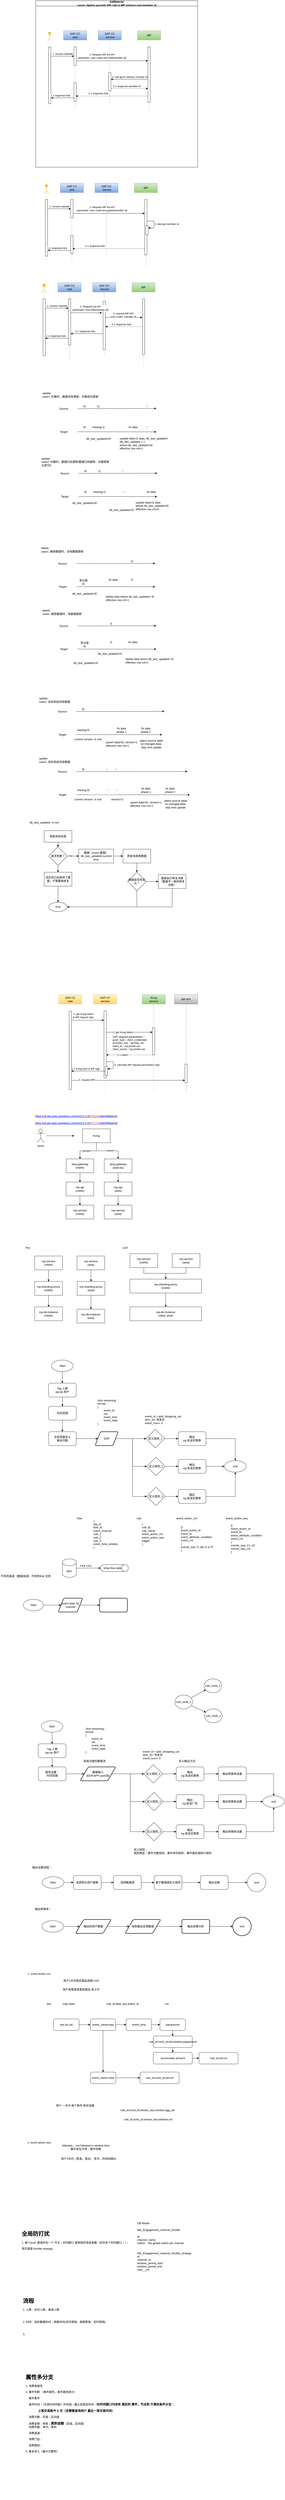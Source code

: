 <mxfile version="23.1.5" type="github">
  <diagram name="第 1 页" id="G-2zZHItxkKgOJlrZNLq">
    <mxGraphModel dx="1853" dy="697" grid="1" gridSize="10" guides="1" tooltips="1" connect="1" arrows="1" fold="1" page="1" pageScale="1" pageWidth="827" pageHeight="1169" math="0" shadow="0">
      <root>
        <mxCell id="0" />
        <mxCell id="1" parent="0" />
        <mxCell id="I3zQtQhrUOl1BdD81FP5-1" value="AdMaterial&lt;br&gt;case1: Hybris provide API call to MP retrieve real member id" style="swimlane;whiteSpace=wrap;html=1;" parent="1" vertex="1">
          <mxGeometry x="64" y="150" width="700" height="720" as="geometry" />
        </mxCell>
        <mxCell id="I3zQtQhrUOl1BdD81FP5-5" value="" style="shape=umlLifeline;perimeter=lifelinePerimeter;whiteSpace=wrap;html=1;container=1;dropTarget=0;collapsible=0;recursiveResize=0;outlineConnect=0;portConstraint=eastwest;newEdgeStyle={&quot;curved&quot;:0,&quot;rounded&quot;:0};participant=umlActor;fillColor=#ffcd28;gradientColor=#ffa500;strokeColor=#d79b00;" parent="I3zQtQhrUOl1BdD81FP5-1" vertex="1">
          <mxGeometry x="50" y="135" width="20" height="325" as="geometry" />
        </mxCell>
        <mxCell id="I3zQtQhrUOl1BdD81FP5-10" value="" style="html=1;points=[[0,0,0,0,5],[0,1,0,0,-5],[1,0,0,0,5],[1,1,0,0,-5]];perimeter=orthogonalPerimeter;outlineConnect=0;targetShapes=umlLifeline;portConstraint=eastwest;newEdgeStyle={&quot;curved&quot;:0,&quot;rounded&quot;:0};" parent="I3zQtQhrUOl1BdD81FP5-5" vertex="1">
          <mxGeometry x="5" y="65" width="10" height="245" as="geometry" />
        </mxCell>
        <mxCell id="I3zQtQhrUOl1BdD81FP5-6" value="SAP CC &lt;br&gt;web" style="shape=umlLifeline;perimeter=lifelinePerimeter;whiteSpace=wrap;html=1;container=1;dropTarget=0;collapsible=0;recursiveResize=0;outlineConnect=0;portConstraint=eastwest;newEdgeStyle={&quot;curved&quot;:0,&quot;rounded&quot;:0};fillColor=#dae8fc;gradientColor=#7ea6e0;strokeColor=#6c8ebf;" parent="I3zQtQhrUOl1BdD81FP5-1" vertex="1">
          <mxGeometry x="120" y="130" width="100" height="340" as="geometry" />
        </mxCell>
        <mxCell id="I3zQtQhrUOl1BdD81FP5-11" value="" style="html=1;points=[[0,0,0,0,5],[0,1,0,0,-5],[1,0,0,0,5],[1,1,0,0,-5]];perimeter=orthogonalPerimeter;outlineConnect=0;targetShapes=umlLifeline;portConstraint=eastwest;newEdgeStyle={&quot;curved&quot;:0,&quot;rounded&quot;:0};" parent="I3zQtQhrUOl1BdD81FP5-6" vertex="1">
          <mxGeometry x="45" y="70" width="10" height="80" as="geometry" />
        </mxCell>
        <mxCell id="I3zQtQhrUOl1BdD81FP5-20" value="" style="html=1;points=[[0,0,0,0,5],[0,1,0,0,-5],[1,0,0,0,5],[1,1,0,0,-5]];perimeter=orthogonalPerimeter;outlineConnect=0;targetShapes=umlLifeline;portConstraint=eastwest;newEdgeStyle={&quot;curved&quot;:0,&quot;rounded&quot;:0};" parent="I3zQtQhrUOl1BdD81FP5-6" vertex="1">
          <mxGeometry x="45" y="225" width="10" height="80" as="geometry" />
        </mxCell>
        <mxCell id="I3zQtQhrUOl1BdD81FP5-7" value="SAP CC&lt;br&gt;&amp;nbsp;service" style="shape=umlLifeline;perimeter=lifelinePerimeter;whiteSpace=wrap;html=1;container=1;dropTarget=0;collapsible=0;recursiveResize=0;outlineConnect=0;portConstraint=eastwest;newEdgeStyle={&quot;curved&quot;:0,&quot;rounded&quot;:0};fillColor=#dae8fc;gradientColor=#7ea6e0;strokeColor=#6c8ebf;" parent="I3zQtQhrUOl1BdD81FP5-1" vertex="1">
          <mxGeometry x="270" y="130" width="100" height="320" as="geometry" />
        </mxCell>
        <mxCell id="qL96kvH27QZqeTF7MHz0-6" value="" style="html=1;points=[[0,0,0,0,5],[0,1,0,0,-5],[1,0,0,0,5],[1,1,0,0,-5]];perimeter=orthogonalPerimeter;outlineConnect=0;targetShapes=umlLifeline;portConstraint=eastwest;newEdgeStyle={&quot;curved&quot;:0,&quot;rounded&quot;:0};" parent="I3zQtQhrUOl1BdD81FP5-7" vertex="1">
          <mxGeometry x="45" y="180" width="10" height="80" as="geometry" />
        </mxCell>
        <mxCell id="I3zQtQhrUOl1BdD81FP5-9" value="MP" style="shape=umlLifeline;perimeter=lifelinePerimeter;whiteSpace=wrap;html=1;container=1;dropTarget=0;collapsible=0;recursiveResize=0;outlineConnect=0;portConstraint=eastwest;newEdgeStyle={&quot;curved&quot;:0,&quot;rounded&quot;:0};fillColor=#d5e8d4;gradientColor=#97d077;strokeColor=#82b366;" parent="I3zQtQhrUOl1BdD81FP5-1" vertex="1">
          <mxGeometry x="440" y="130" width="100" height="360" as="geometry" />
        </mxCell>
        <mxCell id="I3zQtQhrUOl1BdD81FP5-23" value="" style="html=1;points=[[0,0,0,0,5],[0,1,0,0,-5],[1,0,0,0,5],[1,1,0,0,-5]];perimeter=orthogonalPerimeter;outlineConnect=0;targetShapes=umlLifeline;portConstraint=eastwest;newEdgeStyle={&quot;curved&quot;:0,&quot;rounded&quot;:0};" parent="I3zQtQhrUOl1BdD81FP5-9" vertex="1">
          <mxGeometry x="45" y="70" width="10" height="240" as="geometry" />
        </mxCell>
        <mxCell id="qL96kvH27QZqeTF7MHz0-2" style="edgeStyle=orthogonalEdgeStyle;rounded=0;orthogonalLoop=1;jettySize=auto;html=1;curved=0;" parent="I3zQtQhrUOl1BdD81FP5-1" edge="1">
          <mxGeometry relative="1" as="geometry">
            <mxPoint x="175" y="260" as="sourcePoint" />
            <mxPoint x="485" y="260" as="targetPoint" />
          </mxGeometry>
        </mxCell>
        <mxCell id="qL96kvH27QZqeTF7MHz0-3" value="2. Request MP Ad API&lt;br&gt;parameter: user code=sha-256(member id)" style="edgeLabel;html=1;align=center;verticalAlign=middle;resizable=0;points=[];" parent="qL96kvH27QZqeTF7MHz0-2" vertex="1" connectable="0">
          <mxGeometry x="-0.541" y="-2" relative="1" as="geometry">
            <mxPoint x="40" y="-22" as="offset" />
          </mxGeometry>
        </mxCell>
        <mxCell id="qL96kvH27QZqeTF7MHz0-10" style="edgeStyle=orthogonalEdgeStyle;rounded=0;orthogonalLoop=1;jettySize=auto;html=1;curved=0;dashed=1;" parent="I3zQtQhrUOl1BdD81FP5-1" target="I3zQtQhrUOl1BdD81FP5-23" edge="1">
          <mxGeometry relative="1" as="geometry">
            <mxPoint x="326" y="380" as="sourcePoint" />
            <mxPoint x="476" y="380" as="targetPoint" />
            <Array as="points">
              <mxPoint x="416" y="380" />
              <mxPoint x="416" y="380" />
            </Array>
          </mxGeometry>
        </mxCell>
        <mxCell id="qL96kvH27QZqeTF7MHz0-11" value="3.1 response member id" style="edgeLabel;html=1;align=center;verticalAlign=middle;resizable=0;points=[];" parent="qL96kvH27QZqeTF7MHz0-10" vertex="1" connectable="0">
          <mxGeometry x="-0.541" y="-2" relative="1" as="geometry">
            <mxPoint x="30" y="-12" as="offset" />
          </mxGeometry>
        </mxCell>
        <mxCell id="qL96kvH27QZqeTF7MHz0-13" style="edgeStyle=orthogonalEdgeStyle;rounded=0;orthogonalLoop=1;jettySize=auto;html=1;curved=0;" parent="I3zQtQhrUOl1BdD81FP5-1" source="I3zQtQhrUOl1BdD81FP5-10" target="I3zQtQhrUOl1BdD81FP5-11" edge="1">
          <mxGeometry relative="1" as="geometry">
            <Array as="points">
              <mxPoint x="96" y="240" />
              <mxPoint x="96" y="240" />
            </Array>
          </mxGeometry>
        </mxCell>
        <mxCell id="qL96kvH27QZqeTF7MHz0-14" value="1. Access website" style="edgeLabel;html=1;align=center;verticalAlign=middle;resizable=0;points=[];" parent="qL96kvH27QZqeTF7MHz0-13" vertex="1" connectable="0">
          <mxGeometry x="-0.643" y="1" relative="1" as="geometry">
            <mxPoint x="33" y="-9" as="offset" />
          </mxGeometry>
        </mxCell>
        <mxCell id="qL96kvH27QZqeTF7MHz0-16" style="edgeStyle=orthogonalEdgeStyle;rounded=0;orthogonalLoop=1;jettySize=auto;html=1;curved=0;" parent="I3zQtQhrUOl1BdD81FP5-1" source="I3zQtQhrUOl1BdD81FP5-23" target="qL96kvH27QZqeTF7MHz0-6" edge="1">
          <mxGeometry relative="1" as="geometry">
            <Array as="points">
              <mxPoint x="406" y="340" />
              <mxPoint x="406" y="340" />
            </Array>
          </mxGeometry>
        </mxCell>
        <mxCell id="qL96kvH27QZqeTF7MHz0-17" value="3. call api to retrieve member id" style="edgeLabel;html=1;align=center;verticalAlign=middle;resizable=0;points=[];" parent="qL96kvH27QZqeTF7MHz0-16" vertex="1" connectable="0">
          <mxGeometry x="0.381" relative="1" as="geometry">
            <mxPoint x="31" y="-10" as="offset" />
          </mxGeometry>
        </mxCell>
        <mxCell id="qL96kvH27QZqeTF7MHz0-18" style="edgeStyle=orthogonalEdgeStyle;rounded=0;orthogonalLoop=1;jettySize=auto;html=1;curved=0;entryX=0.817;entryY=0.718;entryDx=0;entryDy=0;entryPerimeter=0;dashed=1;" parent="I3zQtQhrUOl1BdD81FP5-1" source="I3zQtQhrUOl1BdD81FP5-23" target="I3zQtQhrUOl1BdD81FP5-20" edge="1">
          <mxGeometry relative="1" as="geometry">
            <Array as="points">
              <mxPoint x="330" y="412" />
            </Array>
          </mxGeometry>
        </mxCell>
        <mxCell id="qL96kvH27QZqeTF7MHz0-19" value="2.1 response Ads" style="edgeLabel;html=1;align=center;verticalAlign=middle;resizable=0;points=[];" parent="qL96kvH27QZqeTF7MHz0-18" vertex="1" connectable="0">
          <mxGeometry x="0.363" y="1" relative="1" as="geometry">
            <mxPoint x="-3" y="-13" as="offset" />
          </mxGeometry>
        </mxCell>
        <mxCell id="qL96kvH27QZqeTF7MHz0-21" style="edgeStyle=orthogonalEdgeStyle;rounded=0;orthogonalLoop=1;jettySize=auto;html=1;curved=0;" parent="I3zQtQhrUOl1BdD81FP5-1" source="I3zQtQhrUOl1BdD81FP5-20" edge="1">
          <mxGeometry relative="1" as="geometry">
            <mxPoint x="66" y="420" as="targetPoint" />
            <Array as="points">
              <mxPoint x="146" y="420" />
              <mxPoint x="146" y="420" />
            </Array>
          </mxGeometry>
        </mxCell>
        <mxCell id="qL96kvH27QZqeTF7MHz0-22" value="1.1 response Ads" style="edgeLabel;html=1;align=center;verticalAlign=middle;resizable=0;points=[];" parent="qL96kvH27QZqeTF7MHz0-21" vertex="1" connectable="0">
          <mxGeometry x="0.353" relative="1" as="geometry">
            <mxPoint x="8" y="-10" as="offset" />
          </mxGeometry>
        </mxCell>
        <mxCell id="qL96kvH27QZqeTF7MHz0-23" value="" style="shape=umlLifeline;perimeter=lifelinePerimeter;whiteSpace=wrap;html=1;container=1;dropTarget=0;collapsible=0;recursiveResize=0;outlineConnect=0;portConstraint=eastwest;newEdgeStyle={&quot;curved&quot;:0,&quot;rounded&quot;:0};participant=umlActor;fillColor=#ffcd28;gradientColor=#ffa500;strokeColor=#d79b00;" parent="1" vertex="1">
          <mxGeometry x="100" y="945" width="20" height="325" as="geometry" />
        </mxCell>
        <mxCell id="qL96kvH27QZqeTF7MHz0-24" value="" style="html=1;points=[[0,0,0,0,5],[0,1,0,0,-5],[1,0,0,0,5],[1,1,0,0,-5]];perimeter=orthogonalPerimeter;outlineConnect=0;targetShapes=umlLifeline;portConstraint=eastwest;newEdgeStyle={&quot;curved&quot;:0,&quot;rounded&quot;:0};" parent="qL96kvH27QZqeTF7MHz0-23" vertex="1">
          <mxGeometry x="5" y="65" width="10" height="245" as="geometry" />
        </mxCell>
        <mxCell id="qL96kvH27QZqeTF7MHz0-25" value="SAP CC &lt;br&gt;web" style="shape=umlLifeline;perimeter=lifelinePerimeter;whiteSpace=wrap;html=1;container=1;dropTarget=0;collapsible=0;recursiveResize=0;outlineConnect=0;portConstraint=eastwest;newEdgeStyle={&quot;curved&quot;:0,&quot;rounded&quot;:0};fillColor=#dae8fc;gradientColor=#7ea6e0;strokeColor=#6c8ebf;" parent="1" vertex="1">
          <mxGeometry x="170" y="940" width="100" height="340" as="geometry" />
        </mxCell>
        <mxCell id="qL96kvH27QZqeTF7MHz0-26" value="" style="html=1;points=[[0,0,0,0,5],[0,1,0,0,-5],[1,0,0,0,5],[1,1,0,0,-5]];perimeter=orthogonalPerimeter;outlineConnect=0;targetShapes=umlLifeline;portConstraint=eastwest;newEdgeStyle={&quot;curved&quot;:0,&quot;rounded&quot;:0};" parent="qL96kvH27QZqeTF7MHz0-25" vertex="1">
          <mxGeometry x="45" y="70" width="10" height="80" as="geometry" />
        </mxCell>
        <mxCell id="qL96kvH27QZqeTF7MHz0-27" value="" style="html=1;points=[[0,0,0,0,5],[0,1,0,0,-5],[1,0,0,0,5],[1,1,0,0,-5]];perimeter=orthogonalPerimeter;outlineConnect=0;targetShapes=umlLifeline;portConstraint=eastwest;newEdgeStyle={&quot;curved&quot;:0,&quot;rounded&quot;:0};" parent="qL96kvH27QZqeTF7MHz0-25" vertex="1">
          <mxGeometry x="45" y="225" width="10" height="80" as="geometry" />
        </mxCell>
        <mxCell id="qL96kvH27QZqeTF7MHz0-28" value="SAP CC&lt;br&gt;&amp;nbsp;service" style="shape=umlLifeline;perimeter=lifelinePerimeter;whiteSpace=wrap;html=1;container=1;dropTarget=0;collapsible=0;recursiveResize=0;outlineConnect=0;portConstraint=eastwest;newEdgeStyle={&quot;curved&quot;:0,&quot;rounded&quot;:0};fillColor=#dae8fc;gradientColor=#7ea6e0;strokeColor=#6c8ebf;" parent="1" vertex="1">
          <mxGeometry x="320" y="940" width="100" height="320" as="geometry" />
        </mxCell>
        <mxCell id="qL96kvH27QZqeTF7MHz0-30" value="MP" style="shape=umlLifeline;perimeter=lifelinePerimeter;whiteSpace=wrap;html=1;container=1;dropTarget=0;collapsible=0;recursiveResize=0;outlineConnect=0;portConstraint=eastwest;newEdgeStyle={&quot;curved&quot;:0,&quot;rounded&quot;:0};fillColor=#d5e8d4;gradientColor=#97d077;strokeColor=#82b366;" parent="1" vertex="1">
          <mxGeometry x="490" y="940" width="100" height="360" as="geometry" />
        </mxCell>
        <mxCell id="qL96kvH27QZqeTF7MHz0-31" value="" style="html=1;points=[[0,0,0,0,5],[0,1,0,0,-5],[1,0,0,0,5],[1,1,0,0,-5]];perimeter=orthogonalPerimeter;outlineConnect=0;targetShapes=umlLifeline;portConstraint=eastwest;newEdgeStyle={&quot;curved&quot;:0,&quot;rounded&quot;:0};" parent="qL96kvH27QZqeTF7MHz0-30" vertex="1">
          <mxGeometry x="45" y="70" width="10" height="240" as="geometry" />
        </mxCell>
        <mxCell id="qL96kvH27QZqeTF7MHz0-47" value="" style="html=1;points=[[0,0,0,0,5],[0,1,0,0,-5],[1,0,0,0,5],[1,1,0,0,-5]];perimeter=orthogonalPerimeter;outlineConnect=0;targetShapes=umlLifeline;portConstraint=eastwest;newEdgeStyle={&quot;curved&quot;:0,&quot;rounded&quot;:0};" parent="qL96kvH27QZqeTF7MHz0-30" vertex="1">
          <mxGeometry x="50" y="183" width="10" height="40" as="geometry" />
        </mxCell>
        <mxCell id="qL96kvH27QZqeTF7MHz0-48" value="3. decrypt member id" style="html=1;align=left;spacingLeft=2;endArrow=block;rounded=0;edgeStyle=orthogonalEdgeStyle;curved=0;rounded=0;" parent="qL96kvH27QZqeTF7MHz0-30" target="qL96kvH27QZqeTF7MHz0-47" edge="1">
          <mxGeometry x="0.005" relative="1" as="geometry">
            <mxPoint x="55" y="163" as="sourcePoint" />
            <Array as="points">
              <mxPoint x="85" y="193" />
            </Array>
            <mxPoint as="offset" />
          </mxGeometry>
        </mxCell>
        <mxCell id="qL96kvH27QZqeTF7MHz0-32" style="edgeStyle=orthogonalEdgeStyle;rounded=0;orthogonalLoop=1;jettySize=auto;html=1;curved=0;" parent="1" edge="1">
          <mxGeometry relative="1" as="geometry">
            <mxPoint x="225" y="1070" as="sourcePoint" />
            <mxPoint x="535" y="1070" as="targetPoint" />
          </mxGeometry>
        </mxCell>
        <mxCell id="qL96kvH27QZqeTF7MHz0-33" value="2. Request MP Ad API&lt;br&gt;parameter: user code=encrypted(member id)" style="edgeLabel;html=1;align=center;verticalAlign=middle;resizable=0;points=[];" parent="qL96kvH27QZqeTF7MHz0-32" vertex="1" connectable="0">
          <mxGeometry x="-0.541" y="-2" relative="1" as="geometry">
            <mxPoint x="54" y="-22" as="offset" />
          </mxGeometry>
        </mxCell>
        <mxCell id="qL96kvH27QZqeTF7MHz0-36" style="edgeStyle=orthogonalEdgeStyle;rounded=0;orthogonalLoop=1;jettySize=auto;html=1;curved=0;" parent="1" source="qL96kvH27QZqeTF7MHz0-24" target="qL96kvH27QZqeTF7MHz0-26" edge="1">
          <mxGeometry relative="1" as="geometry">
            <Array as="points">
              <mxPoint x="146" y="1050" />
              <mxPoint x="146" y="1050" />
            </Array>
          </mxGeometry>
        </mxCell>
        <mxCell id="qL96kvH27QZqeTF7MHz0-37" value="1. Access website" style="edgeLabel;html=1;align=center;verticalAlign=middle;resizable=0;points=[];" parent="qL96kvH27QZqeTF7MHz0-36" vertex="1" connectable="0">
          <mxGeometry x="-0.643" y="1" relative="1" as="geometry">
            <mxPoint x="33" y="-9" as="offset" />
          </mxGeometry>
        </mxCell>
        <mxCell id="qL96kvH27QZqeTF7MHz0-40" style="edgeStyle=orthogonalEdgeStyle;rounded=0;orthogonalLoop=1;jettySize=auto;html=1;curved=0;entryX=0.817;entryY=0.718;entryDx=0;entryDy=0;entryPerimeter=0;dashed=1;" parent="1" source="qL96kvH27QZqeTF7MHz0-31" target="qL96kvH27QZqeTF7MHz0-27" edge="1">
          <mxGeometry relative="1" as="geometry">
            <Array as="points">
              <mxPoint x="380" y="1222" />
            </Array>
          </mxGeometry>
        </mxCell>
        <mxCell id="qL96kvH27QZqeTF7MHz0-41" value="2.1 response Ads" style="edgeLabel;html=1;align=center;verticalAlign=middle;resizable=0;points=[];" parent="qL96kvH27QZqeTF7MHz0-40" vertex="1" connectable="0">
          <mxGeometry x="0.363" y="1" relative="1" as="geometry">
            <mxPoint x="-3" y="-13" as="offset" />
          </mxGeometry>
        </mxCell>
        <mxCell id="qL96kvH27QZqeTF7MHz0-42" style="edgeStyle=orthogonalEdgeStyle;rounded=0;orthogonalLoop=1;jettySize=auto;html=1;curved=0;" parent="1" source="qL96kvH27QZqeTF7MHz0-27" edge="1">
          <mxGeometry relative="1" as="geometry">
            <mxPoint x="116" y="1230" as="targetPoint" />
            <Array as="points">
              <mxPoint x="196" y="1230" />
              <mxPoint x="196" y="1230" />
            </Array>
          </mxGeometry>
        </mxCell>
        <mxCell id="qL96kvH27QZqeTF7MHz0-43" value="1.1 response Ads" style="edgeLabel;html=1;align=center;verticalAlign=middle;resizable=0;points=[];" parent="qL96kvH27QZqeTF7MHz0-42" vertex="1" connectable="0">
          <mxGeometry x="0.353" relative="1" as="geometry">
            <mxPoint x="8" y="-10" as="offset" />
          </mxGeometry>
        </mxCell>
        <mxCell id="qL96kvH27QZqeTF7MHz0-49" value="" style="shape=umlLifeline;perimeter=lifelinePerimeter;whiteSpace=wrap;html=1;container=1;dropTarget=0;collapsible=0;recursiveResize=0;outlineConnect=0;portConstraint=eastwest;newEdgeStyle={&quot;curved&quot;:0,&quot;rounded&quot;:0};participant=umlActor;fillColor=#ffcd28;gradientColor=#ffa500;strokeColor=#d79b00;" parent="1" vertex="1">
          <mxGeometry x="90" y="1375" width="20" height="325" as="geometry" />
        </mxCell>
        <mxCell id="qL96kvH27QZqeTF7MHz0-50" value="" style="html=1;points=[[0,0,0,0,5],[0,1,0,0,-5],[1,0,0,0,5],[1,1,0,0,-5]];perimeter=orthogonalPerimeter;outlineConnect=0;targetShapes=umlLifeline;portConstraint=eastwest;newEdgeStyle={&quot;curved&quot;:0,&quot;rounded&quot;:0};" parent="qL96kvH27QZqeTF7MHz0-49" vertex="1">
          <mxGeometry x="5" y="65" width="10" height="245" as="geometry" />
        </mxCell>
        <mxCell id="qL96kvH27QZqeTF7MHz0-51" value="SAP CC &lt;br&gt;web" style="shape=umlLifeline;perimeter=lifelinePerimeter;whiteSpace=wrap;html=1;container=1;dropTarget=0;collapsible=0;recursiveResize=0;outlineConnect=0;portConstraint=eastwest;newEdgeStyle={&quot;curved&quot;:0,&quot;rounded&quot;:0};fillColor=#dae8fc;gradientColor=#7ea6e0;strokeColor=#6c8ebf;" parent="1" vertex="1">
          <mxGeometry x="160" y="1370" width="100" height="340" as="geometry" />
        </mxCell>
        <mxCell id="qL96kvH27QZqeTF7MHz0-52" value="" style="html=1;points=[[0,0,0,0,5],[0,1,0,0,-5],[1,0,0,0,5],[1,1,0,0,-5]];perimeter=orthogonalPerimeter;outlineConnect=0;targetShapes=umlLifeline;portConstraint=eastwest;newEdgeStyle={&quot;curved&quot;:0,&quot;rounded&quot;:0};" parent="qL96kvH27QZqeTF7MHz0-51" vertex="1">
          <mxGeometry x="45" y="70" width="10" height="200" as="geometry" />
        </mxCell>
        <mxCell id="qL96kvH27QZqeTF7MHz0-54" value="SAP CC&lt;br&gt;&amp;nbsp;service" style="shape=umlLifeline;perimeter=lifelinePerimeter;whiteSpace=wrap;html=1;container=1;dropTarget=0;collapsible=0;recursiveResize=0;outlineConnect=0;portConstraint=eastwest;newEdgeStyle={&quot;curved&quot;:0,&quot;rounded&quot;:0};fillColor=#dae8fc;gradientColor=#7ea6e0;strokeColor=#6c8ebf;" parent="1" vertex="1">
          <mxGeometry x="310" y="1370" width="100" height="320" as="geometry" />
        </mxCell>
        <mxCell id="qL96kvH27QZqeTF7MHz0-67" value="" style="html=1;points=[[0,0,0,0,5],[0,1,0,0,-5],[1,0,0,0,5],[1,1,0,0,-5]];perimeter=orthogonalPerimeter;outlineConnect=0;targetShapes=umlLifeline;portConstraint=eastwest;newEdgeStyle={&quot;curved&quot;:0,&quot;rounded&quot;:0};" parent="qL96kvH27QZqeTF7MHz0-54" vertex="1">
          <mxGeometry x="45" y="80" width="10" height="210" as="geometry" />
        </mxCell>
        <mxCell id="qL96kvH27QZqeTF7MHz0-55" value="MP" style="shape=umlLifeline;perimeter=lifelinePerimeter;whiteSpace=wrap;html=1;container=1;dropTarget=0;collapsible=0;recursiveResize=0;outlineConnect=0;portConstraint=eastwest;newEdgeStyle={&quot;curved&quot;:0,&quot;rounded&quot;:0};fillColor=#d5e8d4;gradientColor=#97d077;strokeColor=#82b366;" parent="1" vertex="1">
          <mxGeometry x="480" y="1370" width="100" height="360" as="geometry" />
        </mxCell>
        <mxCell id="qL96kvH27QZqeTF7MHz0-56" value="" style="html=1;points=[[0,0,0,0,5],[0,1,0,0,-5],[1,0,0,0,5],[1,1,0,0,-5]];perimeter=orthogonalPerimeter;outlineConnect=0;targetShapes=umlLifeline;portConstraint=eastwest;newEdgeStyle={&quot;curved&quot;:0,&quot;rounded&quot;:0};" parent="qL96kvH27QZqeTF7MHz0-55" vertex="1">
          <mxGeometry x="45" y="70" width="10" height="240" as="geometry" />
        </mxCell>
        <mxCell id="qL96kvH27QZqeTF7MHz0-59" style="edgeStyle=orthogonalEdgeStyle;rounded=0;orthogonalLoop=1;jettySize=auto;html=1;curved=0;" parent="1" edge="1">
          <mxGeometry relative="1" as="geometry">
            <mxPoint x="215" y="1500" as="sourcePoint" />
            <mxPoint x="350" y="1500" as="targetPoint" />
          </mxGeometry>
        </mxCell>
        <mxCell id="qL96kvH27QZqeTF7MHz0-60" value="2. Request Ad API&lt;br&gt;parameter: sha-256(member id)" style="edgeLabel;html=1;align=center;verticalAlign=middle;resizable=0;points=[];" parent="qL96kvH27QZqeTF7MHz0-59" vertex="1" connectable="0">
          <mxGeometry x="-0.541" y="-2" relative="1" as="geometry">
            <mxPoint x="54" y="-22" as="offset" />
          </mxGeometry>
        </mxCell>
        <mxCell id="qL96kvH27QZqeTF7MHz0-61" style="edgeStyle=orthogonalEdgeStyle;rounded=0;orthogonalLoop=1;jettySize=auto;html=1;curved=0;" parent="1" source="qL96kvH27QZqeTF7MHz0-50" target="qL96kvH27QZqeTF7MHz0-52" edge="1">
          <mxGeometry relative="1" as="geometry">
            <Array as="points">
              <mxPoint x="136" y="1480" />
              <mxPoint x="136" y="1480" />
            </Array>
          </mxGeometry>
        </mxCell>
        <mxCell id="qL96kvH27QZqeTF7MHz0-62" value="1. Access website" style="edgeLabel;html=1;align=center;verticalAlign=middle;resizable=0;points=[];" parent="qL96kvH27QZqeTF7MHz0-61" vertex="1" connectable="0">
          <mxGeometry x="-0.643" y="1" relative="1" as="geometry">
            <mxPoint x="33" y="-9" as="offset" />
          </mxGeometry>
        </mxCell>
        <mxCell id="qL96kvH27QZqeTF7MHz0-68" style="edgeStyle=orthogonalEdgeStyle;rounded=0;orthogonalLoop=1;jettySize=auto;html=1;curved=0;" parent="1" source="qL96kvH27QZqeTF7MHz0-67" target="qL96kvH27QZqeTF7MHz0-56" edge="1">
          <mxGeometry relative="1" as="geometry">
            <Array as="points">
              <mxPoint x="490" y="1520" />
              <mxPoint x="490" y="1520" />
            </Array>
          </mxGeometry>
        </mxCell>
        <mxCell id="qL96kvH27QZqeTF7MHz0-69" value="3. request MP API&lt;br&gt;user code= member id" style="edgeLabel;html=1;align=center;verticalAlign=middle;resizable=0;points=[];" parent="qL96kvH27QZqeTF7MHz0-68" vertex="1" connectable="0">
          <mxGeometry x="-0.046" y="1" relative="1" as="geometry">
            <mxPoint y="-9" as="offset" />
          </mxGeometry>
        </mxCell>
        <mxCell id="qL96kvH27QZqeTF7MHz0-70" style="edgeStyle=orthogonalEdgeStyle;rounded=0;orthogonalLoop=1;jettySize=auto;html=1;curved=0;dashed=1;" parent="1" source="qL96kvH27QZqeTF7MHz0-56" target="qL96kvH27QZqeTF7MHz0-67" edge="1">
          <mxGeometry relative="1" as="geometry">
            <Array as="points">
              <mxPoint x="410" y="1560" />
              <mxPoint x="410" y="1560" />
            </Array>
          </mxGeometry>
        </mxCell>
        <mxCell id="qL96kvH27QZqeTF7MHz0-71" value="3.1 response Ads" style="edgeLabel;html=1;align=center;verticalAlign=middle;resizable=0;points=[];" parent="qL96kvH27QZqeTF7MHz0-70" vertex="1" connectable="0">
          <mxGeometry x="0.339" y="-2" relative="1" as="geometry">
            <mxPoint x="16" y="-8" as="offset" />
          </mxGeometry>
        </mxCell>
        <mxCell id="qL96kvH27QZqeTF7MHz0-72" style="edgeStyle=orthogonalEdgeStyle;rounded=0;orthogonalLoop=1;jettySize=auto;html=1;curved=0;" parent="1" source="qL96kvH27QZqeTF7MHz0-67" target="qL96kvH27QZqeTF7MHz0-52" edge="1">
          <mxGeometry relative="1" as="geometry">
            <Array as="points">
              <mxPoint x="320" y="1590" />
              <mxPoint x="320" y="1590" />
            </Array>
          </mxGeometry>
        </mxCell>
        <mxCell id="qL96kvH27QZqeTF7MHz0-73" value="2.1 response Ads" style="edgeLabel;html=1;align=center;verticalAlign=middle;resizable=0;points=[];" parent="qL96kvH27QZqeTF7MHz0-72" vertex="1" connectable="0">
          <mxGeometry x="0.112" y="1" relative="1" as="geometry">
            <mxPoint y="-11" as="offset" />
          </mxGeometry>
        </mxCell>
        <mxCell id="qL96kvH27QZqeTF7MHz0-74" style="edgeStyle=orthogonalEdgeStyle;rounded=0;orthogonalLoop=1;jettySize=auto;html=1;curved=0;" parent="1" source="qL96kvH27QZqeTF7MHz0-52" target="qL96kvH27QZqeTF7MHz0-50" edge="1">
          <mxGeometry relative="1" as="geometry">
            <Array as="points">
              <mxPoint x="180" y="1610" />
              <mxPoint x="180" y="1610" />
            </Array>
          </mxGeometry>
        </mxCell>
        <mxCell id="qL96kvH27QZqeTF7MHz0-75" value="1.1 response Ads" style="edgeLabel;html=1;align=center;verticalAlign=middle;resizable=0;points=[];" parent="qL96kvH27QZqeTF7MHz0-74" vertex="1" connectable="0">
          <mxGeometry x="0.329" y="2" relative="1" as="geometry">
            <mxPoint x="11" y="-12" as="offset" />
          </mxGeometry>
        </mxCell>
        <mxCell id="qL96kvH27QZqeTF7MHz0-78" value="" style="endArrow=classic;html=1;rounded=0;" parent="1" edge="1">
          <mxGeometry width="50" height="50" relative="1" as="geometry">
            <mxPoint x="245" y="1914.66" as="sourcePoint" />
            <mxPoint x="585" y="1914" as="targetPoint" />
          </mxGeometry>
        </mxCell>
        <mxCell id="qL96kvH27QZqeTF7MHz0-79" value="Source" style="text;html=1;align=center;verticalAlign=middle;whiteSpace=wrap;rounded=0;" parent="1" vertex="1">
          <mxGeometry x="155" y="1900" width="60" height="30" as="geometry" />
        </mxCell>
        <mxCell id="qL96kvH27QZqeTF7MHz0-80" value="" style="endArrow=classic;html=1;rounded=0;" parent="1" edge="1">
          <mxGeometry width="50" height="50" relative="1" as="geometry">
            <mxPoint x="245" y="2014.66" as="sourcePoint" />
            <mxPoint x="585" y="2015" as="targetPoint" />
          </mxGeometry>
        </mxCell>
        <mxCell id="qL96kvH27QZqeTF7MHz0-81" value="Target" style="text;html=1;align=center;verticalAlign=middle;whiteSpace=wrap;rounded=0;" parent="1" vertex="1">
          <mxGeometry x="155" y="2000" width="60" height="30" as="geometry" />
        </mxCell>
        <mxCell id="qL96kvH27QZqeTF7MHz0-82" value="t0" style="text;html=1;align=center;verticalAlign=middle;whiteSpace=wrap;rounded=0;" parent="1" vertex="1">
          <mxGeometry x="245" y="1890" width="60" height="30" as="geometry" />
        </mxCell>
        <mxCell id="qL96kvH27QZqeTF7MHz0-83" value="t0" style="text;html=1;align=center;verticalAlign=middle;whiteSpace=wrap;rounded=0;" parent="1" vertex="1">
          <mxGeometry x="245" y="1980" width="60" height="30" as="geometry" />
        </mxCell>
        <mxCell id="qL96kvH27QZqeTF7MHz0-85" value="t1" style="text;html=1;align=center;verticalAlign=middle;whiteSpace=wrap;rounded=0;" parent="1" vertex="1">
          <mxGeometry x="305" y="1890" width="60" height="30" as="geometry" />
        </mxCell>
        <mxCell id="qL96kvH27QZqeTF7MHz0-86" value="t2" style="text;html=1;align=center;verticalAlign=middle;whiteSpace=wrap;rounded=0;fontColor=#FF9999;" parent="1" vertex="1">
          <mxGeometry x="515" y="1890" width="60" height="30" as="geometry" />
        </mxCell>
        <mxCell id="qL96kvH27QZqeTF7MHz0-87" value="missing t1" style="text;html=1;align=center;verticalAlign=middle;whiteSpace=wrap;rounded=0;" parent="1" vertex="1">
          <mxGeometry x="305" y="1980" width="60" height="30" as="geometry" />
        </mxCell>
        <mxCell id="qL96kvH27QZqeTF7MHz0-89" value="db_last_updated=t0" style="text;html=1;align=center;verticalAlign=middle;whiteSpace=wrap;rounded=0;" parent="1" vertex="1">
          <mxGeometry x="250" y="2030" width="170" height="30" as="geometry" />
        </mxCell>
        <mxCell id="qL96kvH27QZqeTF7MHz0-90" value="fix data" style="text;html=1;align=center;verticalAlign=middle;whiteSpace=wrap;rounded=0;" parent="1" vertex="1">
          <mxGeometry x="455" y="1980" width="60" height="30" as="geometry" />
        </mxCell>
        <mxCell id="qL96kvH27QZqeTF7MHz0-91" value="update data=t1 data, db_last_updated= db_last_updated + 1&amp;nbsp;&lt;br&gt;where db_last_updated=t0&lt;br&gt;effective row cnt=1" style="text;html=1;align=left;verticalAlign=middle;whiteSpace=wrap;rounded=0;" parent="1" vertex="1">
          <mxGeometry x="425" y="2050" width="265" height="30" as="geometry" />
        </mxCell>
        <mxCell id="qL96kvH27QZqeTF7MHz0-92" value="t2" style="text;html=1;align=center;verticalAlign=middle;whiteSpace=wrap;rounded=0;fontColor=#FF9999;" parent="1" vertex="1">
          <mxGeometry x="515" y="1980" width="60" height="30" as="geometry" />
        </mxCell>
        <mxCell id="qL96kvH27QZqeTF7MHz0-93" value="" style="endArrow=classic;html=1;rounded=0;" parent="1" edge="1">
          <mxGeometry width="50" height="50" relative="1" as="geometry">
            <mxPoint x="248.75" y="2194.66" as="sourcePoint" />
            <mxPoint x="588.75" y="2194" as="targetPoint" />
          </mxGeometry>
        </mxCell>
        <mxCell id="qL96kvH27QZqeTF7MHz0-94" value="Source" style="text;html=1;align=center;verticalAlign=middle;whiteSpace=wrap;rounded=0;" parent="1" vertex="1">
          <mxGeometry x="158.75" y="2180" width="60" height="30" as="geometry" />
        </mxCell>
        <mxCell id="qL96kvH27QZqeTF7MHz0-95" value="" style="endArrow=classic;html=1;rounded=0;" parent="1" edge="1">
          <mxGeometry width="50" height="50" relative="1" as="geometry">
            <mxPoint x="248.75" y="2294.66" as="sourcePoint" />
            <mxPoint x="588.75" y="2295" as="targetPoint" />
          </mxGeometry>
        </mxCell>
        <mxCell id="qL96kvH27QZqeTF7MHz0-96" value="Target" style="text;html=1;align=center;verticalAlign=middle;whiteSpace=wrap;rounded=0;" parent="1" vertex="1">
          <mxGeometry x="158.75" y="2280" width="60" height="30" as="geometry" />
        </mxCell>
        <mxCell id="qL96kvH27QZqeTF7MHz0-97" value="t0" style="text;html=1;align=center;verticalAlign=middle;whiteSpace=wrap;rounded=0;" parent="1" vertex="1">
          <mxGeometry x="248.75" y="2170" width="60" height="30" as="geometry" />
        </mxCell>
        <mxCell id="qL96kvH27QZqeTF7MHz0-98" value="t0" style="text;html=1;align=center;verticalAlign=middle;whiteSpace=wrap;rounded=0;" parent="1" vertex="1">
          <mxGeometry x="248.75" y="2260" width="60" height="30" as="geometry" />
        </mxCell>
        <mxCell id="qL96kvH27QZqeTF7MHz0-99" value="t1" style="text;html=1;align=center;verticalAlign=middle;whiteSpace=wrap;rounded=0;" parent="1" vertex="1">
          <mxGeometry x="308.75" y="2170" width="60" height="30" as="geometry" />
        </mxCell>
        <mxCell id="qL96kvH27QZqeTF7MHz0-100" value="t2" style="text;html=1;align=center;verticalAlign=middle;whiteSpace=wrap;rounded=0;fontColor=#FF9999;" parent="1" vertex="1">
          <mxGeometry x="408.75" y="2170" width="60" height="30" as="geometry" />
        </mxCell>
        <mxCell id="qL96kvH27QZqeTF7MHz0-101" value="missing t1" style="text;html=1;align=center;verticalAlign=middle;whiteSpace=wrap;rounded=0;" parent="1" vertex="1">
          <mxGeometry x="308.75" y="2260" width="60" height="30" as="geometry" />
        </mxCell>
        <mxCell id="qL96kvH27QZqeTF7MHz0-103" value="fix data" style="text;html=1;align=center;verticalAlign=middle;whiteSpace=wrap;rounded=0;" parent="1" vertex="1">
          <mxGeometry x="533.75" y="2260" width="60" height="30" as="geometry" />
        </mxCell>
        <mxCell id="qL96kvH27QZqeTF7MHz0-104" value="update data=t1 data where&amp;nbsp;db_last_updated=t0&lt;br&gt;effective row cnt=0" style="text;html=1;align=left;verticalAlign=middle;whiteSpace=wrap;rounded=0;" parent="1" vertex="1">
          <mxGeometry x="493.75" y="2320" width="160" height="30" as="geometry" />
        </mxCell>
        <mxCell id="qL96kvH27QZqeTF7MHz0-105" value="t2" style="text;html=1;align=center;verticalAlign=middle;whiteSpace=wrap;rounded=0;fontColor=#FF9999;" parent="1" vertex="1">
          <mxGeometry x="413.75" y="2260" width="60" height="30" as="geometry" />
        </mxCell>
        <mxCell id="qL96kvH27QZqeTF7MHz0-106" value="db_last_updated=t2" style="text;html=1;align=center;verticalAlign=middle;whiteSpace=wrap;rounded=0;" parent="1" vertex="1">
          <mxGeometry x="350" y="2338" width="170" height="30" as="geometry" />
        </mxCell>
        <mxCell id="qL96kvH27QZqeTF7MHz0-107" value="update&lt;br&gt;case1: 补数时，数据没有更新，补数成功更新" style="text;html=1;align=left;verticalAlign=middle;whiteSpace=wrap;rounded=0;" parent="1" vertex="1">
          <mxGeometry x="90" y="1840" width="255" height="30" as="geometry" />
        </mxCell>
        <mxCell id="qL96kvH27QZqeTF7MHz0-108" value="update&lt;br&gt;case2: 补数时，数据已经更新/数据已经删除，补数更新记录为0" style="text;html=1;align=left;verticalAlign=middle;whiteSpace=wrap;rounded=0;" parent="1" vertex="1">
          <mxGeometry x="86.25" y="2130" width="297.5" height="30" as="geometry" />
        </mxCell>
        <mxCell id="qL96kvH27QZqeTF7MHz0-124" value="" style="endArrow=classic;html=1;rounded=0;" parent="1" edge="1">
          <mxGeometry width="50" height="50" relative="1" as="geometry">
            <mxPoint x="240" y="2584.66" as="sourcePoint" />
            <mxPoint x="580" y="2584" as="targetPoint" />
          </mxGeometry>
        </mxCell>
        <mxCell id="qL96kvH27QZqeTF7MHz0-125" value="Source" style="text;html=1;align=center;verticalAlign=middle;whiteSpace=wrap;rounded=0;" parent="1" vertex="1">
          <mxGeometry x="150" y="2570" width="60" height="30" as="geometry" />
        </mxCell>
        <mxCell id="qL96kvH27QZqeTF7MHz0-126" value="" style="endArrow=classic;html=1;rounded=0;" parent="1" edge="1">
          <mxGeometry width="50" height="50" relative="1" as="geometry">
            <mxPoint x="240" y="2684.66" as="sourcePoint" />
            <mxPoint x="580" y="2685" as="targetPoint" />
          </mxGeometry>
        </mxCell>
        <mxCell id="qL96kvH27QZqeTF7MHz0-127" value="Target" style="text;html=1;align=center;verticalAlign=middle;whiteSpace=wrap;rounded=0;" parent="1" vertex="1">
          <mxGeometry x="150" y="2670" width="60" height="30" as="geometry" />
        </mxCell>
        <mxCell id="qL96kvH27QZqeTF7MHz0-129" value="多记录&lt;br&gt;t0" style="text;html=1;align=center;verticalAlign=middle;whiteSpace=wrap;rounded=0;" parent="1" vertex="1">
          <mxGeometry x="240" y="2650" width="60" height="30" as="geometry" />
        </mxCell>
        <mxCell id="qL96kvH27QZqeTF7MHz0-130" value="t1" style="text;html=1;align=center;verticalAlign=middle;whiteSpace=wrap;rounded=0;" parent="1" vertex="1">
          <mxGeometry x="450" y="2560" width="60" height="30" as="geometry" />
        </mxCell>
        <mxCell id="qL96kvH27QZqeTF7MHz0-133" value="db_last_updated=t0" style="text;html=1;align=center;verticalAlign=middle;whiteSpace=wrap;rounded=0;" parent="1" vertex="1">
          <mxGeometry x="190" y="2700" width="170" height="30" as="geometry" />
        </mxCell>
        <mxCell id="qL96kvH27QZqeTF7MHz0-134" value="fix data" style="text;html=1;align=center;verticalAlign=middle;whiteSpace=wrap;rounded=0;" parent="1" vertex="1">
          <mxGeometry x="368.75" y="2640" width="60" height="30" as="geometry" />
        </mxCell>
        <mxCell id="qL96kvH27QZqeTF7MHz0-135" value="delete data where db_last_updated= t0&lt;br&gt;effective row cnt=1" style="text;html=1;align=left;verticalAlign=middle;whiteSpace=wrap;rounded=0;" parent="1" vertex="1">
          <mxGeometry x="365" y="2720" width="215" height="30" as="geometry" />
        </mxCell>
        <mxCell id="qL96kvH27QZqeTF7MHz0-137" value="delete&lt;br&gt;case1: 删除数据时，没有数据更新" style="text;html=1;align=left;verticalAlign=middle;whiteSpace=wrap;rounded=0;" parent="1" vertex="1">
          <mxGeometry x="85" y="2510" width="255" height="30" as="geometry" />
        </mxCell>
        <mxCell id="qL96kvH27QZqeTF7MHz0-138" value="t1" style="text;html=1;align=center;verticalAlign=middle;whiteSpace=wrap;rounded=0;" parent="1" vertex="1">
          <mxGeometry x="450" y="2640" width="60" height="30" as="geometry" />
        </mxCell>
        <mxCell id="qL96kvH27QZqeTF7MHz0-139" value="" style="endArrow=classic;html=1;rounded=0;" parent="1" edge="1">
          <mxGeometry width="50" height="50" relative="1" as="geometry">
            <mxPoint x="245" y="2854.66" as="sourcePoint" />
            <mxPoint x="585" y="2854" as="targetPoint" />
          </mxGeometry>
        </mxCell>
        <mxCell id="qL96kvH27QZqeTF7MHz0-140" value="Source" style="text;html=1;align=center;verticalAlign=middle;whiteSpace=wrap;rounded=0;" parent="1" vertex="1">
          <mxGeometry x="155" y="2840" width="60" height="30" as="geometry" />
        </mxCell>
        <mxCell id="qL96kvH27QZqeTF7MHz0-141" value="" style="endArrow=classic;html=1;rounded=0;" parent="1" edge="1">
          <mxGeometry width="50" height="50" relative="1" as="geometry">
            <mxPoint x="245" y="2954.66" as="sourcePoint" />
            <mxPoint x="585" y="2955" as="targetPoint" />
          </mxGeometry>
        </mxCell>
        <mxCell id="qL96kvH27QZqeTF7MHz0-142" value="Target" style="text;html=1;align=center;verticalAlign=middle;whiteSpace=wrap;rounded=0;" parent="1" vertex="1">
          <mxGeometry x="155" y="2940" width="60" height="30" as="geometry" />
        </mxCell>
        <mxCell id="qL96kvH27QZqeTF7MHz0-143" value="多记录&lt;br&gt;t0" style="text;html=1;align=center;verticalAlign=middle;whiteSpace=wrap;rounded=0;" parent="1" vertex="1">
          <mxGeometry x="245" y="2920" width="60" height="30" as="geometry" />
        </mxCell>
        <mxCell id="qL96kvH27QZqeTF7MHz0-144" value="t1" style="text;html=1;align=center;verticalAlign=middle;whiteSpace=wrap;rounded=0;" parent="1" vertex="1">
          <mxGeometry x="360" y="2830" width="60" height="30" as="geometry" />
        </mxCell>
        <mxCell id="qL96kvH27QZqeTF7MHz0-145" value="db_last_updated=t0" style="text;html=1;align=center;verticalAlign=middle;whiteSpace=wrap;rounded=0;" parent="1" vertex="1">
          <mxGeometry x="195" y="3000" width="170" height="30" as="geometry" />
        </mxCell>
        <mxCell id="qL96kvH27QZqeTF7MHz0-146" value="fix data" style="text;html=1;align=center;verticalAlign=middle;whiteSpace=wrap;rounded=0;" parent="1" vertex="1">
          <mxGeometry x="453.75" y="2910" width="60" height="30" as="geometry" />
        </mxCell>
        <mxCell id="qL96kvH27QZqeTF7MHz0-147" value="delete data where db_last_updated= t0&lt;br&gt;effective row cnt=1" style="text;html=1;align=left;verticalAlign=middle;whiteSpace=wrap;rounded=0;" parent="1" vertex="1">
          <mxGeometry x="450" y="2990" width="240" height="30" as="geometry" />
        </mxCell>
        <mxCell id="qL96kvH27QZqeTF7MHz0-148" value="delete&lt;br&gt;case1: 删除数据时，有数据更新" style="text;html=1;align=left;verticalAlign=middle;whiteSpace=wrap;rounded=0;" parent="1" vertex="1">
          <mxGeometry x="90" y="2780" width="255" height="30" as="geometry" />
        </mxCell>
        <mxCell id="qL96kvH27QZqeTF7MHz0-149" value="t1" style="text;html=1;align=center;verticalAlign=middle;whiteSpace=wrap;rounded=0;" parent="1" vertex="1">
          <mxGeometry x="360" y="2910" width="60" height="30" as="geometry" />
        </mxCell>
        <mxCell id="qL96kvH27QZqeTF7MHz0-150" value="db_last_updated=t1" style="text;html=1;align=center;verticalAlign=middle;whiteSpace=wrap;rounded=0;" parent="1" vertex="1">
          <mxGeometry x="300" y="2960" width="170" height="30" as="geometry" />
        </mxCell>
        <mxCell id="qL96kvH27QZqeTF7MHz0-151" value="" style="endArrow=classic;html=1;rounded=0;" parent="1" edge="1">
          <mxGeometry width="50" height="50" relative="1" as="geometry">
            <mxPoint x="238.75" y="3224.66" as="sourcePoint" />
            <mxPoint x="620" y="3224" as="targetPoint" />
          </mxGeometry>
        </mxCell>
        <mxCell id="qL96kvH27QZqeTF7MHz0-152" value="Source" style="text;html=1;align=center;verticalAlign=middle;whiteSpace=wrap;rounded=0;" parent="1" vertex="1">
          <mxGeometry x="148.75" y="3210" width="60" height="30" as="geometry" />
        </mxCell>
        <mxCell id="qL96kvH27QZqeTF7MHz0-153" value="" style="endArrow=classic;html=1;rounded=0;" parent="1" edge="1">
          <mxGeometry width="50" height="50" relative="1" as="geometry">
            <mxPoint x="238.75" y="3324.66" as="sourcePoint" />
            <mxPoint x="610" y="3325" as="targetPoint" />
          </mxGeometry>
        </mxCell>
        <mxCell id="qL96kvH27QZqeTF7MHz0-154" value="Target" style="text;html=1;align=center;verticalAlign=middle;whiteSpace=wrap;rounded=0;" parent="1" vertex="1">
          <mxGeometry x="148.75" y="3310" width="60" height="30" as="geometry" />
        </mxCell>
        <mxCell id="qL96kvH27QZqeTF7MHz0-155" value="t0" style="text;html=1;align=center;verticalAlign=middle;whiteSpace=wrap;rounded=0;" parent="1" vertex="1">
          <mxGeometry x="238.75" y="3200" width="60" height="30" as="geometry" />
        </mxCell>
        <mxCell id="qL96kvH27QZqeTF7MHz0-159" value="missing t0" style="text;html=1;align=center;verticalAlign=middle;whiteSpace=wrap;rounded=0;" parent="1" vertex="1">
          <mxGeometry x="238.75" y="3290" width="60" height="30" as="geometry" />
        </mxCell>
        <mxCell id="qL96kvH27QZqeTF7MHz0-160" value="current version &amp;nbsp;is null" style="text;html=1;align=center;verticalAlign=middle;whiteSpace=wrap;rounded=0;" parent="1" vertex="1">
          <mxGeometry x="203.75" y="3330" width="170" height="30" as="geometry" />
        </mxCell>
        <mxCell id="qL96kvH27QZqeTF7MHz0-161" value="fix data&lt;br&gt;phase 1" style="text;html=1;align=center;verticalAlign=middle;whiteSpace=wrap;rounded=0;" parent="1" vertex="1">
          <mxGeometry x="405" y="3290" width="60" height="30" as="geometry" />
        </mxCell>
        <mxCell id="qL96kvH27QZqeTF7MHz0-162" value="upsert data=t0, version=1&lt;br&gt;effective row cnt=1" style="text;html=1;align=left;verticalAlign=middle;whiteSpace=wrap;rounded=0;" parent="1" vertex="1">
          <mxGeometry x="365" y="3350" width="160" height="30" as="geometry" />
        </mxCell>
        <mxCell id="qL96kvH27QZqeTF7MHz0-165" value="update&lt;br&gt;case1: 目标系统没有数据" style="text;html=1;align=left;verticalAlign=middle;whiteSpace=wrap;rounded=0;" parent="1" vertex="1">
          <mxGeometry x="76.25" y="3160" width="297.5" height="30" as="geometry" />
        </mxCell>
        <mxCell id="qL96kvH27QZqeTF7MHz0-166" value="fix data&lt;br&gt;phase 2" style="text;html=1;align=center;verticalAlign=middle;whiteSpace=wrap;rounded=0;" parent="1" vertex="1">
          <mxGeometry x="510" y="3290" width="60" height="30" as="geometry" />
        </mxCell>
        <mxCell id="qL96kvH27QZqeTF7MHz0-168" value="select source table&lt;br&gt;no changed data, skip next update" style="text;html=1;align=center;verticalAlign=middle;whiteSpace=wrap;rounded=0;" parent="1" vertex="1">
          <mxGeometry x="511.25" y="3350" width="105" height="30" as="geometry" />
        </mxCell>
        <mxCell id="qL96kvH27QZqeTF7MHz0-169" value="" style="endArrow=classic;html=1;rounded=0;" parent="1" edge="1">
          <mxGeometry width="50" height="50" relative="1" as="geometry">
            <mxPoint x="238.75" y="3484.66" as="sourcePoint" />
            <mxPoint x="720" y="3484" as="targetPoint" />
          </mxGeometry>
        </mxCell>
        <mxCell id="qL96kvH27QZqeTF7MHz0-170" value="Source" style="text;html=1;align=center;verticalAlign=middle;whiteSpace=wrap;rounded=0;" parent="1" vertex="1">
          <mxGeometry x="148.75" y="3470" width="60" height="30" as="geometry" />
        </mxCell>
        <mxCell id="qL96kvH27QZqeTF7MHz0-171" value="" style="endArrow=classic;html=1;rounded=0;" parent="1" edge="1">
          <mxGeometry width="50" height="50" relative="1" as="geometry">
            <mxPoint x="238.75" y="3584.66" as="sourcePoint" />
            <mxPoint x="730" y="3585" as="targetPoint" />
          </mxGeometry>
        </mxCell>
        <mxCell id="qL96kvH27QZqeTF7MHz0-172" value="Target" style="text;html=1;align=center;verticalAlign=middle;whiteSpace=wrap;rounded=0;" parent="1" vertex="1">
          <mxGeometry x="148.75" y="3570" width="60" height="30" as="geometry" />
        </mxCell>
        <mxCell id="qL96kvH27QZqeTF7MHz0-173" value="t0" style="text;html=1;align=center;verticalAlign=middle;whiteSpace=wrap;rounded=0;" parent="1" vertex="1">
          <mxGeometry x="238.75" y="3460" width="60" height="30" as="geometry" />
        </mxCell>
        <mxCell id="qL96kvH27QZqeTF7MHz0-174" value="missing t0" style="text;html=1;align=center;verticalAlign=middle;whiteSpace=wrap;rounded=0;" parent="1" vertex="1">
          <mxGeometry x="238.75" y="3550" width="60" height="30" as="geometry" />
        </mxCell>
        <mxCell id="qL96kvH27QZqeTF7MHz0-175" value="current version &amp;nbsp;is null" style="text;html=1;align=center;verticalAlign=middle;whiteSpace=wrap;rounded=0;" parent="1" vertex="1">
          <mxGeometry x="203.75" y="3590" width="170" height="30" as="geometry" />
        </mxCell>
        <mxCell id="qL96kvH27QZqeTF7MHz0-176" value="fix data&lt;br&gt;phase 1" style="text;html=1;align=center;verticalAlign=middle;whiteSpace=wrap;rounded=0;" parent="1" vertex="1">
          <mxGeometry x="510" y="3550" width="60" height="30" as="geometry" />
        </mxCell>
        <mxCell id="qL96kvH27QZqeTF7MHz0-177" value="upsert data=t0, version=1&lt;br&gt;effective row cnt=1" style="text;html=1;align=left;verticalAlign=middle;whiteSpace=wrap;rounded=0;" parent="1" vertex="1">
          <mxGeometry x="470" y="3610" width="160" height="30" as="geometry" />
        </mxCell>
        <mxCell id="qL96kvH27QZqeTF7MHz0-178" value="update&lt;br&gt;case1: 目标系统没有数据" style="text;html=1;align=left;verticalAlign=middle;whiteSpace=wrap;rounded=0;" parent="1" vertex="1">
          <mxGeometry x="76.25" y="3420" width="297.5" height="30" as="geometry" />
        </mxCell>
        <mxCell id="qL96kvH27QZqeTF7MHz0-179" value="fix data&lt;br&gt;phase 2" style="text;html=1;align=center;verticalAlign=middle;whiteSpace=wrap;rounded=0;" parent="1" vertex="1">
          <mxGeometry x="615" y="3550" width="60" height="30" as="geometry" />
        </mxCell>
        <mxCell id="qL96kvH27QZqeTF7MHz0-180" value="select source table&lt;br&gt;no changed data, skip next update" style="text;html=1;align=center;verticalAlign=middle;whiteSpace=wrap;rounded=0;" parent="1" vertex="1">
          <mxGeometry x="616.25" y="3610" width="105" height="30" as="geometry" />
        </mxCell>
        <mxCell id="qL96kvH27QZqeTF7MHz0-181" value="t1" style="text;html=1;align=center;verticalAlign=middle;whiteSpace=wrap;rounded=0;fontColor=#FF9999;" parent="1" vertex="1">
          <mxGeometry x="340" y="3460" width="60" height="30" as="geometry" />
        </mxCell>
        <mxCell id="qL96kvH27QZqeTF7MHz0-182" value="t1" style="text;html=1;align=center;verticalAlign=middle;whiteSpace=wrap;rounded=0;fontColor=#FF9999;" parent="1" vertex="1">
          <mxGeometry x="345" y="3550" width="60" height="30" as="geometry" />
        </mxCell>
        <mxCell id="qL96kvH27QZqeTF7MHz0-184" value="t2" style="text;html=1;align=center;verticalAlign=middle;whiteSpace=wrap;rounded=0;fontColor=#FF9999;" parent="1" vertex="1">
          <mxGeometry x="381" y="3460" width="60" height="30" as="geometry" />
        </mxCell>
        <mxCell id="qL96kvH27QZqeTF7MHz0-185" value="t2" style="text;html=1;align=center;verticalAlign=middle;whiteSpace=wrap;rounded=0;fontColor=#FF9999;" parent="1" vertex="1">
          <mxGeometry x="386" y="3550" width="60" height="30" as="geometry" />
        </mxCell>
        <mxCell id="qL96kvH27QZqeTF7MHz0-186" value="version=2" style="text;html=1;align=center;verticalAlign=middle;whiteSpace=wrap;rounded=0;" parent="1" vertex="1">
          <mxGeometry x="331" y="3590" width="170" height="30" as="geometry" />
        </mxCell>
        <mxCell id="qL96kvH27QZqeTF7MHz0-188" value="db_last_updated&amp;nbsp; is null" style="text;html=1;align=center;verticalAlign=middle;whiteSpace=wrap;rounded=0;" parent="1" vertex="1">
          <mxGeometry x="15" y="3690" width="170" height="30" as="geometry" />
        </mxCell>
        <mxCell id="qL96kvH27QZqeTF7MHz0-192" value="" style="edgeStyle=orthogonalEdgeStyle;rounded=0;orthogonalLoop=1;jettySize=auto;html=1;" parent="1" source="qL96kvH27QZqeTF7MHz0-189" target="qL96kvH27QZqeTF7MHz0-191" edge="1">
          <mxGeometry relative="1" as="geometry" />
        </mxCell>
        <mxCell id="qL96kvH27QZqeTF7MHz0-193" value="No" style="edgeLabel;html=1;align=center;verticalAlign=middle;resizable=0;points=[];" parent="qL96kvH27QZqeTF7MHz0-192" vertex="1" connectable="0">
          <mxGeometry x="-0.393" y="1" relative="1" as="geometry">
            <mxPoint as="offset" />
          </mxGeometry>
        </mxCell>
        <mxCell id="qL96kvH27QZqeTF7MHz0-196" value="" style="edgeStyle=orthogonalEdgeStyle;rounded=0;orthogonalLoop=1;jettySize=auto;html=1;" parent="1" source="qL96kvH27QZqeTF7MHz0-189" target="qL96kvH27QZqeTF7MHz0-195" edge="1">
          <mxGeometry relative="1" as="geometry" />
        </mxCell>
        <mxCell id="qL96kvH27QZqeTF7MHz0-189" value="是否有数？" style="rhombus;whiteSpace=wrap;html=1;" parent="1" vertex="1">
          <mxGeometry x="120" y="3810" width="80" height="80" as="geometry" />
        </mxCell>
        <mxCell id="qL96kvH27QZqeTF7MHz0-194" value="" style="edgeStyle=orthogonalEdgeStyle;rounded=0;orthogonalLoop=1;jettySize=auto;html=1;" parent="1" source="qL96kvH27QZqeTF7MHz0-190" target="qL96kvH27QZqeTF7MHz0-189" edge="1">
          <mxGeometry relative="1" as="geometry" />
        </mxCell>
        <mxCell id="qL96kvH27QZqeTF7MHz0-190" value="再查询目标表" style="rounded=0;whiteSpace=wrap;html=1;" parent="1" vertex="1">
          <mxGeometry x="100" y="3740" width="120" height="50" as="geometry" />
        </mxCell>
        <mxCell id="qL96kvH27QZqeTF7MHz0-200" value="" style="edgeStyle=orthogonalEdgeStyle;rounded=0;orthogonalLoop=1;jettySize=auto;html=1;" parent="1" source="qL96kvH27QZqeTF7MHz0-191" target="qL96kvH27QZqeTF7MHz0-199" edge="1">
          <mxGeometry relative="1" as="geometry" />
        </mxCell>
        <mxCell id="qL96kvH27QZqeTF7MHz0-191" value="数据（insert 数据） db_last_updated=current time" style="whiteSpace=wrap;html=1;" parent="1" vertex="1">
          <mxGeometry x="250" y="3820" width="150" height="60" as="geometry" />
        </mxCell>
        <mxCell id="qL96kvH27QZqeTF7MHz0-198" value="" style="edgeStyle=orthogonalEdgeStyle;rounded=0;orthogonalLoop=1;jettySize=auto;html=1;" parent="1" source="qL96kvH27QZqeTF7MHz0-195" target="qL96kvH27QZqeTF7MHz0-197" edge="1">
          <mxGeometry relative="1" as="geometry" />
        </mxCell>
        <mxCell id="qL96kvH27QZqeTF7MHz0-195" value="流任务已经修改了数据，不需要再修复" style="whiteSpace=wrap;html=1;" parent="1" vertex="1">
          <mxGeometry x="100" y="3920" width="120" height="60" as="geometry" />
        </mxCell>
        <mxCell id="qL96kvH27QZqeTF7MHz0-197" value="End" style="ellipse;whiteSpace=wrap;html=1;" parent="1" vertex="1">
          <mxGeometry x="120" y="4050" width="80" height="40" as="geometry" />
        </mxCell>
        <mxCell id="qL96kvH27QZqeTF7MHz0-202" value="" style="edgeStyle=orthogonalEdgeStyle;rounded=0;orthogonalLoop=1;jettySize=auto;html=1;" parent="1" source="qL96kvH27QZqeTF7MHz0-199" target="qL96kvH27QZqeTF7MHz0-201" edge="1">
          <mxGeometry relative="1" as="geometry" />
        </mxCell>
        <mxCell id="qL96kvH27QZqeTF7MHz0-199" value="再查询源表数据" style="whiteSpace=wrap;html=1;" parent="1" vertex="1">
          <mxGeometry x="441" y="3820" width="120" height="60" as="geometry" />
        </mxCell>
        <mxCell id="qL96kvH27QZqeTF7MHz0-204" value="" style="edgeStyle=orthogonalEdgeStyle;rounded=0;orthogonalLoop=1;jettySize=auto;html=1;" parent="1" source="qL96kvH27QZqeTF7MHz0-201" target="qL96kvH27QZqeTF7MHz0-203" edge="1">
          <mxGeometry relative="1" as="geometry" />
        </mxCell>
        <mxCell id="qL96kvH27QZqeTF7MHz0-205" style="edgeStyle=orthogonalEdgeStyle;rounded=0;orthogonalLoop=1;jettySize=auto;html=1;entryX=1;entryY=0.5;entryDx=0;entryDy=0;" parent="1" source="qL96kvH27QZqeTF7MHz0-201" target="qL96kvH27QZqeTF7MHz0-197" edge="1">
          <mxGeometry relative="1" as="geometry">
            <Array as="points">
              <mxPoint x="501" y="4070" />
            </Array>
          </mxGeometry>
        </mxCell>
        <mxCell id="qL96kvH27QZqeTF7MHz0-201" value="数据是否有变化？" style="rhombus;whiteSpace=wrap;html=1;" parent="1" vertex="1">
          <mxGeometry x="461" y="3920" width="80" height="80" as="geometry" />
        </mxCell>
        <mxCell id="qL96kvH27QZqeTF7MHz0-207" style="edgeStyle=orthogonalEdgeStyle;rounded=0;orthogonalLoop=1;jettySize=auto;html=1;entryX=1;entryY=0.5;entryDx=0;entryDy=0;" parent="1" source="qL96kvH27QZqeTF7MHz0-203" target="qL96kvH27QZqeTF7MHz0-197" edge="1">
          <mxGeometry relative="1" as="geometry">
            <Array as="points">
              <mxPoint x="654" y="4070" />
            </Array>
          </mxGeometry>
        </mxCell>
        <mxCell id="qL96kvH27QZqeTF7MHz0-203" value="重新执行修复流程（数据不一致的修复流程）" style="whiteSpace=wrap;html=1;" parent="1" vertex="1">
          <mxGeometry x="593.75" y="3930" width="120" height="60" as="geometry" />
        </mxCell>
        <mxCell id="qL96kvH27QZqeTF7MHz0-206" value="db_last_updated=t0" style="text;html=1;align=center;verticalAlign=middle;whiteSpace=wrap;rounded=0;" parent="1" vertex="1">
          <mxGeometry x="190" y="2308" width="170" height="30" as="geometry" />
        </mxCell>
        <mxCell id="qL96kvH27QZqeTF7MHz0-208" value="SAP CC&lt;br&gt;web" style="shape=umlLifeline;perimeter=lifelinePerimeter;whiteSpace=wrap;html=1;container=1;dropTarget=0;collapsible=0;recursiveResize=0;outlineConnect=0;portConstraint=eastwest;newEdgeStyle={&quot;curved&quot;:0,&quot;rounded&quot;:0};fillColor=#fff2cc;gradientColor=#ffd966;strokeColor=#d6b656;" parent="1" vertex="1">
          <mxGeometry x="163" y="4450" width="100" height="460" as="geometry" />
        </mxCell>
        <mxCell id="qL96kvH27QZqeTF7MHz0-212" value="" style="html=1;points=[[0,0,0,0,5],[0,1,0,0,-5],[1,0,0,0,5],[1,1,0,0,-5]];perimeter=orthogonalPerimeter;outlineConnect=0;targetShapes=umlLifeline;portConstraint=eastwest;newEdgeStyle={&quot;curved&quot;:0,&quot;rounded&quot;:0};" parent="qL96kvH27QZqeTF7MHz0-208" vertex="1">
          <mxGeometry x="45" y="70" width="10" height="340" as="geometry" />
        </mxCell>
        <mxCell id="qL96kvH27QZqeTF7MHz0-209" value="SAP CC&lt;br&gt;service" style="shape=umlLifeline;perimeter=lifelinePerimeter;whiteSpace=wrap;html=1;container=1;dropTarget=0;collapsible=0;recursiveResize=0;outlineConnect=0;portConstraint=eastwest;newEdgeStyle={&quot;curved&quot;:0,&quot;rounded&quot;:0};fillColor=#fff2cc;gradientColor=#ffd966;strokeColor=#d6b656;" parent="1" vertex="1">
          <mxGeometry x="313.75" y="4450" width="100" height="430" as="geometry" />
        </mxCell>
        <mxCell id="qL96kvH27QZqeTF7MHz0-213" value="" style="html=1;points=[[0,0,0,0,5],[0,1,0,0,-5],[1,0,0,0,5],[1,1,0,0,-5]];perimeter=orthogonalPerimeter;outlineConnect=0;targetShapes=umlLifeline;portConstraint=eastwest;newEdgeStyle={&quot;curved&quot;:0,&quot;rounded&quot;:0};" parent="qL96kvH27QZqeTF7MHz0-209" vertex="1">
          <mxGeometry x="45" y="70" width="10" height="290" as="geometry" />
        </mxCell>
        <mxCell id="qL96kvH27QZqeTF7MHz0-232" value="" style="html=1;points=[[0,0,0,0,5],[0,1,0,0,-5],[1,0,0,0,5],[1,1,0,0,-5]];perimeter=orthogonalPerimeter;outlineConnect=0;targetShapes=umlLifeline;portConstraint=eastwest;newEdgeStyle={&quot;curved&quot;:0,&quot;rounded&quot;:0};" parent="qL96kvH27QZqeTF7MHz0-209" vertex="1">
          <mxGeometry x="50.25" y="310" width="10" height="40" as="geometry" />
        </mxCell>
        <mxCell id="qL96kvH27QZqeTF7MHz0-233" value="3. calculate MP request parameters sign" style="html=1;align=left;spacingLeft=2;endArrow=block;rounded=0;edgeStyle=orthogonalEdgeStyle;curved=0;rounded=0;" parent="qL96kvH27QZqeTF7MHz0-209" target="qL96kvH27QZqeTF7MHz0-232" edge="1">
          <mxGeometry relative="1" as="geometry">
            <mxPoint x="55.25" y="290" as="sourcePoint" />
            <Array as="points">
              <mxPoint x="85.25" y="320" />
            </Array>
          </mxGeometry>
        </mxCell>
        <mxCell id="qL96kvH27QZqeTF7MHz0-210" value="Kong&lt;br&gt;service" style="shape=umlLifeline;perimeter=lifelinePerimeter;whiteSpace=wrap;html=1;container=1;dropTarget=0;collapsible=0;recursiveResize=0;outlineConnect=0;portConstraint=eastwest;newEdgeStyle={&quot;curved&quot;:0,&quot;rounded&quot;:0};fillColor=#d5e8d4;gradientColor=#97d077;strokeColor=#82b366;" parent="1" vertex="1">
          <mxGeometry x="524" y="4450" width="100" height="420" as="geometry" />
        </mxCell>
        <mxCell id="qL96kvH27QZqeTF7MHz0-221" value="" style="html=1;points=[[0,0,0,0,5],[0,1,0,0,-5],[1,0,0,0,5],[1,1,0,0,-5]];perimeter=orthogonalPerimeter;outlineConnect=0;targetShapes=umlLifeline;portConstraint=eastwest;newEdgeStyle={&quot;curved&quot;:0,&quot;rounded&quot;:0};" parent="qL96kvH27QZqeTF7MHz0-210" vertex="1">
          <mxGeometry x="45" y="142" width="10" height="118" as="geometry" />
        </mxCell>
        <mxCell id="qL96kvH27QZqeTF7MHz0-211" value="MP API" style="shape=umlLifeline;perimeter=lifelinePerimeter;whiteSpace=wrap;html=1;container=1;dropTarget=0;collapsible=0;recursiveResize=0;outlineConnect=0;portConstraint=eastwest;newEdgeStyle={&quot;curved&quot;:0,&quot;rounded&quot;:0};fillColor=#f5f5f5;gradientColor=#b3b3b3;strokeColor=#666666;" parent="1" vertex="1">
          <mxGeometry x="664" y="4450" width="100" height="420" as="geometry" />
        </mxCell>
        <mxCell id="qL96kvH27QZqeTF7MHz0-240" value="" style="html=1;points=[[0,0,0,0,5],[0,1,0,0,-5],[1,0,0,0,5],[1,1,0,0,-5]];perimeter=orthogonalPerimeter;outlineConnect=0;targetShapes=umlLifeline;portConstraint=eastwest;newEdgeStyle={&quot;curved&quot;:0,&quot;rounded&quot;:0};" parent="qL96kvH27QZqeTF7MHz0-211" vertex="1">
          <mxGeometry x="45" y="300" width="10" height="80" as="geometry" />
        </mxCell>
        <mxCell id="qL96kvH27QZqeTF7MHz0-214" style="edgeStyle=orthogonalEdgeStyle;rounded=0;orthogonalLoop=1;jettySize=auto;html=1;curved=0;" parent="1" source="qL96kvH27QZqeTF7MHz0-212" target="qL96kvH27QZqeTF7MHz0-213" edge="1">
          <mxGeometry relative="1" as="geometry">
            <Array as="points">
              <mxPoint x="320" y="4560" />
              <mxPoint x="320" y="4560" />
            </Array>
          </mxGeometry>
        </mxCell>
        <mxCell id="qL96kvH27QZqeTF7MHz0-215" value="1. get Kong token&lt;br&gt;&amp;amp; MP request sign" style="edgeLabel;html=1;align=center;verticalAlign=middle;resizable=0;points=[];" parent="qL96kvH27QZqeTF7MHz0-214" vertex="1" connectable="0">
          <mxGeometry x="-0.419" y="2" relative="1" as="geometry">
            <mxPoint x="10" y="-18" as="offset" />
          </mxGeometry>
        </mxCell>
        <mxCell id="qL96kvH27QZqeTF7MHz0-226" style="edgeStyle=orthogonalEdgeStyle;rounded=0;orthogonalLoop=1;jettySize=auto;html=1;curved=0;" parent="1" source="qL96kvH27QZqeTF7MHz0-213" target="qL96kvH27QZqeTF7MHz0-221" edge="1">
          <mxGeometry relative="1" as="geometry">
            <Array as="points">
              <mxPoint x="410" y="4612" />
              <mxPoint x="410" y="4612" />
            </Array>
          </mxGeometry>
        </mxCell>
        <mxCell id="qL96kvH27QZqeTF7MHz0-227" value="2. get Kong token" style="edgeLabel;html=1;align=center;verticalAlign=middle;resizable=0;points=[];" parent="qL96kvH27QZqeTF7MHz0-226" vertex="1" connectable="0">
          <mxGeometry x="-0.291" relative="1" as="geometry">
            <mxPoint as="offset" />
          </mxGeometry>
        </mxCell>
        <mxCell id="qL96kvH27QZqeTF7MHz0-228" value="UAT request parameters：&lt;br&gt;&lt;div style=&quot;font-size: 11px;&quot;&gt;&lt;font style=&quot;font-size: 11px;&quot;&gt;grant_type：client_credentials&lt;/font&gt;&lt;/div&gt;&lt;div style=&quot;font-size: 11px;&quot;&gt;&lt;font style=&quot;font-size: 11px;&quot;&gt;provision_key：techlab_mp&lt;/font&gt;&lt;/div&gt;&lt;div style=&quot;font-size: 11px;&quot;&gt;&lt;font style=&quot;font-size: 11px;&quot;&gt;client_id：mp-pnshk-uat&lt;/font&gt;&lt;/div&gt;&lt;div style=&quot;font-size: 11px;&quot;&gt;&lt;font style=&quot;font-size: 11px;&quot;&gt;client_secret：mp-pnshk-uat&lt;/font&gt;&lt;/div&gt;&lt;div&gt;&lt;br&gt;&lt;/div&gt;" style="text;html=1;align=left;verticalAlign=middle;whiteSpace=wrap;rounded=0;" parent="1" vertex="1">
          <mxGeometry x="394" y="4650" width="181" height="30" as="geometry" />
        </mxCell>
        <mxCell id="qL96kvH27QZqeTF7MHz0-230" style="edgeStyle=orthogonalEdgeStyle;rounded=0;orthogonalLoop=1;jettySize=auto;html=1;curved=0;dashed=1;" parent="1" source="qL96kvH27QZqeTF7MHz0-221" target="qL96kvH27QZqeTF7MHz0-213" edge="1">
          <mxGeometry relative="1" as="geometry">
            <Array as="points">
              <mxPoint x="520" y="4710" />
              <mxPoint x="520" y="4710" />
            </Array>
          </mxGeometry>
        </mxCell>
        <mxCell id="qL96kvH27QZqeTF7MHz0-231" value="2.1 token" style="edgeLabel;html=1;align=center;verticalAlign=middle;resizable=0;points=[];" parent="qL96kvH27QZqeTF7MHz0-230" vertex="1" connectable="0">
          <mxGeometry x="0.299" relative="1" as="geometry">
            <mxPoint as="offset" />
          </mxGeometry>
        </mxCell>
        <mxCell id="qL96kvH27QZqeTF7MHz0-237" style="edgeStyle=orthogonalEdgeStyle;rounded=0;orthogonalLoop=1;jettySize=auto;html=1;curved=0;" parent="1" source="qL96kvH27QZqeTF7MHz0-232" target="qL96kvH27QZqeTF7MHz0-212" edge="1">
          <mxGeometry relative="1" as="geometry">
            <Array as="points">
              <mxPoint x="250" y="4780" />
              <mxPoint x="250" y="4780" />
            </Array>
          </mxGeometry>
        </mxCell>
        <mxCell id="qL96kvH27QZqeTF7MHz0-238" value="1.1 Kong toen &amp;amp; MP sign" style="edgeLabel;html=1;align=center;verticalAlign=middle;resizable=0;points=[];" parent="qL96kvH27QZqeTF7MHz0-237" vertex="1" connectable="0">
          <mxGeometry x="0.364" y="-2" relative="1" as="geometry">
            <mxPoint x="15" y="-8" as="offset" />
          </mxGeometry>
        </mxCell>
        <mxCell id="qL96kvH27QZqeTF7MHz0-241" style="edgeStyle=orthogonalEdgeStyle;rounded=0;orthogonalLoop=1;jettySize=auto;html=1;curved=0;" parent="1" source="qL96kvH27QZqeTF7MHz0-212" target="qL96kvH27QZqeTF7MHz0-240" edge="1">
          <mxGeometry relative="1" as="geometry">
            <Array as="points">
              <mxPoint x="350" y="4820" />
              <mxPoint x="350" y="4820" />
            </Array>
          </mxGeometry>
        </mxCell>
        <mxCell id="qL96kvH27QZqeTF7MHz0-244" value="4. request MP" style="edgeLabel;html=1;align=center;verticalAlign=middle;resizable=0;points=[];" parent="qL96kvH27QZqeTF7MHz0-241" vertex="1" connectable="0">
          <mxGeometry x="-0.732" y="2" relative="1" as="geometry">
            <mxPoint as="offset" />
          </mxGeometry>
        </mxCell>
        <mxCell id="qL96kvH27QZqeTF7MHz0-250" style="edgeStyle=orthogonalEdgeStyle;rounded=0;orthogonalLoop=1;jettySize=auto;html=1;entryX=0.5;entryY=0;entryDx=0;entryDy=0;" parent="1" source="qL96kvH27QZqeTF7MHz0-245" target="qL96kvH27QZqeTF7MHz0-248" edge="1">
          <mxGeometry relative="1" as="geometry" />
        </mxCell>
        <mxCell id="qL96kvH27QZqeTF7MHz0-252" value="/pnshk" style="edgeLabel;html=1;align=center;verticalAlign=middle;resizable=0;points=[];" parent="qL96kvH27QZqeTF7MHz0-250" vertex="1" connectable="0">
          <mxGeometry x="0.104" relative="1" as="geometry">
            <mxPoint as="offset" />
          </mxGeometry>
        </mxCell>
        <mxCell id="qL96kvH27QZqeTF7MHz0-251" style="edgeStyle=orthogonalEdgeStyle;rounded=0;orthogonalLoop=1;jettySize=auto;html=1;entryX=0.5;entryY=0;entryDx=0;entryDy=0;" parent="1" source="qL96kvH27QZqeTF7MHz0-245" target="qL96kvH27QZqeTF7MHz0-249" edge="1">
          <mxGeometry relative="1" as="geometry" />
        </mxCell>
        <mxCell id="qL96kvH27QZqeTF7MHz0-253" value="/wtcth" style="edgeLabel;html=1;align=center;verticalAlign=middle;resizable=0;points=[];" parent="qL96kvH27QZqeTF7MHz0-251" vertex="1" connectable="0">
          <mxGeometry x="0.14" y="1" relative="1" as="geometry">
            <mxPoint as="offset" />
          </mxGeometry>
        </mxCell>
        <mxCell id="qL96kvH27QZqeTF7MHz0-245" value="Kong" style="rounded=0;whiteSpace=wrap;html=1;" parent="1" vertex="1">
          <mxGeometry x="266" y="5030" width="120" height="60" as="geometry" />
        </mxCell>
        <mxCell id="qL96kvH27QZqeTF7MHz0-246" value="Actor" style="shape=umlActor;verticalLabelPosition=bottom;verticalAlign=top;html=1;outlineConnect=0;" parent="1" vertex="1">
          <mxGeometry x="70" y="5030" width="30" height="60" as="geometry" />
        </mxCell>
        <mxCell id="qL96kvH27QZqeTF7MHz0-247" value="" style="endArrow=classic;html=1;rounded=0;" parent="1" edge="1">
          <mxGeometry width="50" height="50" relative="1" as="geometry">
            <mxPoint x="110" y="5060" as="sourcePoint" />
            <mxPoint x="230" y="5060" as="targetPoint" />
          </mxGeometry>
        </mxCell>
        <mxCell id="qL96kvH27QZqeTF7MHz0-258" style="edgeStyle=orthogonalEdgeStyle;rounded=0;orthogonalLoop=1;jettySize=auto;html=1;entryX=0.5;entryY=0;entryDx=0;entryDy=0;" parent="1" source="qL96kvH27QZqeTF7MHz0-248" target="qL96kvH27QZqeTF7MHz0-254" edge="1">
          <mxGeometry relative="1" as="geometry" />
        </mxCell>
        <mxCell id="qL96kvH27QZqeTF7MHz0-248" value="dmp-gateway&lt;br&gt;(mbhk)" style="rounded=0;whiteSpace=wrap;html=1;" parent="1" vertex="1">
          <mxGeometry x="195" y="5160" width="120" height="60" as="geometry" />
        </mxCell>
        <mxCell id="qL96kvH27QZqeTF7MHz0-260" style="edgeStyle=orthogonalEdgeStyle;rounded=0;orthogonalLoop=1;jettySize=auto;html=1;entryX=0.5;entryY=0;entryDx=0;entryDy=0;" parent="1" source="qL96kvH27QZqeTF7MHz0-249" target="qL96kvH27QZqeTF7MHz0-255" edge="1">
          <mxGeometry relative="1" as="geometry" />
        </mxCell>
        <mxCell id="qL96kvH27QZqeTF7MHz0-249" value="dmp-gateway&lt;br&gt;(asia-bu)" style="rounded=0;whiteSpace=wrap;html=1;" parent="1" vertex="1">
          <mxGeometry x="360" y="5160" width="120" height="60" as="geometry" />
        </mxCell>
        <mxCell id="qL96kvH27QZqeTF7MHz0-259" style="edgeStyle=orthogonalEdgeStyle;rounded=0;orthogonalLoop=1;jettySize=auto;html=1;" parent="1" source="qL96kvH27QZqeTF7MHz0-254" target="qL96kvH27QZqeTF7MHz0-256" edge="1">
          <mxGeometry relative="1" as="geometry" />
        </mxCell>
        <mxCell id="qL96kvH27QZqeTF7MHz0-254" value="mp-api&lt;br&gt;(mbhk)" style="rounded=0;whiteSpace=wrap;html=1;" parent="1" vertex="1">
          <mxGeometry x="194.75" y="5260" width="120" height="60" as="geometry" />
        </mxCell>
        <mxCell id="qL96kvH27QZqeTF7MHz0-261" style="edgeStyle=orthogonalEdgeStyle;rounded=0;orthogonalLoop=1;jettySize=auto;html=1;" parent="1" source="qL96kvH27QZqeTF7MHz0-255" target="qL96kvH27QZqeTF7MHz0-257" edge="1">
          <mxGeometry relative="1" as="geometry" />
        </mxCell>
        <mxCell id="qL96kvH27QZqeTF7MHz0-255" value="mp-api&lt;br&gt;(asia)" style="rounded=0;whiteSpace=wrap;html=1;" parent="1" vertex="1">
          <mxGeometry x="360" y="5260" width="120" height="60" as="geometry" />
        </mxCell>
        <mxCell id="qL96kvH27QZqeTF7MHz0-256" value="mp-service&lt;br&gt;(mbhk)" style="rounded=0;whiteSpace=wrap;html=1;" parent="1" vertex="1">
          <mxGeometry x="194.75" y="5360" width="120" height="60" as="geometry" />
        </mxCell>
        <mxCell id="qL96kvH27QZqeTF7MHz0-257" value="mp-service&lt;br&gt;(asia)" style="rounded=0;whiteSpace=wrap;html=1;" parent="1" vertex="1">
          <mxGeometry x="360" y="5360" width="120" height="60" as="geometry" />
        </mxCell>
        <mxCell id="qL96kvH27QZqeTF7MHz0-262" value="&lt;a href=&quot;https://sit.api.apac.aswatson.com/mp/v1.0.0/PNSHK/ad/AdMaterial&quot;&gt;https://sit.api.apac.aswatson.com/mp/v1.0.0/&lt;font color=&quot;#ff4013&quot;&gt;PNSHK&lt;/font&gt;/ad/AdMaterial&lt;/a&gt;" style="text;html=1;align=center;verticalAlign=middle;whiteSpace=wrap;rounded=0;" parent="1" vertex="1">
          <mxGeometry x="208.75" y="4960" width="60" height="30" as="geometry" />
        </mxCell>
        <mxCell id="qL96kvH27QZqeTF7MHz0-263" value="&lt;a href=&quot;https://sit.api.apac.aswatson.com/mp/v1.0.0/PNSHK/ad/AdMaterial&quot;&gt;https://sit.api.apac.aswatson.com/mp/v1.0.0/&lt;font color=&quot;#ff4013&quot;&gt;WTCTH&lt;/font&gt;/ad/AdMaterial&lt;/a&gt;" style="text;html=1;align=center;verticalAlign=middle;whiteSpace=wrap;rounded=0;" parent="1" vertex="1">
          <mxGeometry x="208.75" y="4990" width="60" height="30" as="geometry" />
        </mxCell>
        <mxCell id="qL96kvH27QZqeTF7MHz0-270" style="edgeStyle=orthogonalEdgeStyle;rounded=0;orthogonalLoop=1;jettySize=auto;html=1;entryX=0.5;entryY=0;entryDx=0;entryDy=0;" parent="1" source="qL96kvH27QZqeTF7MHz0-264" target="qL96kvH27QZqeTF7MHz0-266" edge="1">
          <mxGeometry relative="1" as="geometry" />
        </mxCell>
        <mxCell id="qL96kvH27QZqeTF7MHz0-264" value="mp-service&lt;br&gt;(mbhk)" style="rounded=0;whiteSpace=wrap;html=1;" parent="1" vertex="1">
          <mxGeometry x="59.13" y="5580" width="120" height="60" as="geometry" />
        </mxCell>
        <mxCell id="qL96kvH27QZqeTF7MHz0-272" style="edgeStyle=orthogonalEdgeStyle;rounded=0;orthogonalLoop=1;jettySize=auto;html=1;entryX=0.5;entryY=0;entryDx=0;entryDy=0;" parent="1" source="qL96kvH27QZqeTF7MHz0-265" target="qL96kvH27QZqeTF7MHz0-267" edge="1">
          <mxGeometry relative="1" as="geometry" />
        </mxCell>
        <mxCell id="qL96kvH27QZqeTF7MHz0-265" value="mp-service&lt;br&gt;(asia)" style="rounded=0;whiteSpace=wrap;html=1;" parent="1" vertex="1">
          <mxGeometry x="242.13" y="5580" width="120" height="60" as="geometry" />
        </mxCell>
        <mxCell id="qL96kvH27QZqeTF7MHz0-271" style="edgeStyle=orthogonalEdgeStyle;rounded=0;orthogonalLoop=1;jettySize=auto;html=1;entryX=0.5;entryY=0;entryDx=0;entryDy=0;" parent="1" source="qL96kvH27QZqeTF7MHz0-266" target="qL96kvH27QZqeTF7MHz0-268" edge="1">
          <mxGeometry relative="1" as="geometry" />
        </mxCell>
        <mxCell id="qL96kvH27QZqeTF7MHz0-266" value="mp-sharding-proxy&lt;br&gt;(mbhk)" style="rounded=0;whiteSpace=wrap;html=1;" parent="1" vertex="1">
          <mxGeometry x="59.13" y="5690" width="120" height="60" as="geometry" />
        </mxCell>
        <mxCell id="qL96kvH27QZqeTF7MHz0-273" style="edgeStyle=orthogonalEdgeStyle;rounded=0;orthogonalLoop=1;jettySize=auto;html=1;entryX=0.5;entryY=0;entryDx=0;entryDy=0;" parent="1" source="qL96kvH27QZqeTF7MHz0-267" target="qL96kvH27QZqeTF7MHz0-269" edge="1">
          <mxGeometry relative="1" as="geometry" />
        </mxCell>
        <mxCell id="qL96kvH27QZqeTF7MHz0-267" value="mp-sharding-proxy&lt;br&gt;(asia)" style="rounded=0;whiteSpace=wrap;html=1;" parent="1" vertex="1">
          <mxGeometry x="242.88" y="5690" width="120" height="60" as="geometry" />
        </mxCell>
        <mxCell id="qL96kvH27QZqeTF7MHz0-268" value="mp-db-instance&lt;br&gt;(mbhk)" style="rounded=0;whiteSpace=wrap;html=1;" parent="1" vertex="1">
          <mxGeometry x="59.13" y="5800" width="120" height="60" as="geometry" />
        </mxCell>
        <mxCell id="qL96kvH27QZqeTF7MHz0-269" value="mp-db-instance&lt;br&gt;(asia)" style="rounded=0;whiteSpace=wrap;html=1;" parent="1" vertex="1">
          <mxGeometry x="242.13" y="5810" width="120" height="60" as="geometry" />
        </mxCell>
        <mxCell id="qL96kvH27QZqeTF7MHz0-284" style="edgeStyle=orthogonalEdgeStyle;rounded=0;orthogonalLoop=1;jettySize=auto;html=1;" parent="1" source="qL96kvH27QZqeTF7MHz0-275" target="qL96kvH27QZqeTF7MHz0-279" edge="1">
          <mxGeometry relative="1" as="geometry" />
        </mxCell>
        <mxCell id="qL96kvH27QZqeTF7MHz0-275" value="mp-service&lt;br&gt;(mbhk)" style="rounded=0;whiteSpace=wrap;html=1;" parent="1" vertex="1">
          <mxGeometry x="471" y="5570" width="120" height="60" as="geometry" />
        </mxCell>
        <mxCell id="qL96kvH27QZqeTF7MHz0-285" style="edgeStyle=orthogonalEdgeStyle;rounded=0;orthogonalLoop=1;jettySize=auto;html=1;" parent="1" source="qL96kvH27QZqeTF7MHz0-277" target="qL96kvH27QZqeTF7MHz0-279" edge="1">
          <mxGeometry relative="1" as="geometry" />
        </mxCell>
        <mxCell id="qL96kvH27QZqeTF7MHz0-277" value="mp-service&lt;br&gt;(asia)" style="rounded=0;whiteSpace=wrap;html=1;" parent="1" vertex="1">
          <mxGeometry x="654" y="5570" width="120" height="60" as="geometry" />
        </mxCell>
        <mxCell id="qL96kvH27QZqeTF7MHz0-286" style="edgeStyle=orthogonalEdgeStyle;rounded=0;orthogonalLoop=1;jettySize=auto;html=1;" parent="1" source="qL96kvH27QZqeTF7MHz0-279" target="qL96kvH27QZqeTF7MHz0-282" edge="1">
          <mxGeometry relative="1" as="geometry" />
        </mxCell>
        <mxCell id="qL96kvH27QZqeTF7MHz0-279" value="mp-sharding-proxy&lt;br&gt;(mbhk)" style="rounded=0;whiteSpace=wrap;html=1;" parent="1" vertex="1">
          <mxGeometry x="471" y="5680" width="310" height="60" as="geometry" />
        </mxCell>
        <mxCell id="qL96kvH27QZqeTF7MHz0-282" value="mp-db-instance&lt;br&gt;mbhk; wtcth" style="rounded=0;whiteSpace=wrap;html=1;" parent="1" vertex="1">
          <mxGeometry x="471" y="5800" width="310" height="60" as="geometry" />
        </mxCell>
        <mxCell id="qL96kvH27QZqeTF7MHz0-287" value="Prd" style="text;html=1;align=center;verticalAlign=middle;whiteSpace=wrap;rounded=0;" parent="1" vertex="1">
          <mxGeometry x="-1" y="5530" width="60" height="30" as="geometry" />
        </mxCell>
        <mxCell id="qL96kvH27QZqeTF7MHz0-288" value="UAT" style="text;html=1;align=center;verticalAlign=middle;whiteSpace=wrap;rounded=0;" parent="1" vertex="1">
          <mxGeometry x="421" y="5530" width="60" height="30" as="geometry" />
        </mxCell>
        <mxCell id="JdtSm8xEx83oGum4pMEJ-3" style="edgeStyle=orthogonalEdgeStyle;rounded=0;orthogonalLoop=1;jettySize=auto;html=1;entryX=0.5;entryY=0;entryDx=0;entryDy=0;" parent="1" source="JdtSm8xEx83oGum4pMEJ-1" target="JdtSm8xEx83oGum4pMEJ-2" edge="1">
          <mxGeometry relative="1" as="geometry" />
        </mxCell>
        <mxCell id="JdtSm8xEx83oGum4pMEJ-1" value="Start" style="ellipse;whiteSpace=wrap;html=1;" parent="1" vertex="1">
          <mxGeometry x="131.5" y="6030" width="94" height="50" as="geometry" />
        </mxCell>
        <mxCell id="JdtSm8xEx83oGum4pMEJ-12" style="edgeStyle=orthogonalEdgeStyle;rounded=0;orthogonalLoop=1;jettySize=auto;html=1;entryX=0.5;entryY=0;entryDx=0;entryDy=0;" parent="1" source="JdtSm8xEx83oGum4pMEJ-2" target="JdtSm8xEx83oGum4pMEJ-11" edge="1">
          <mxGeometry relative="1" as="geometry" />
        </mxCell>
        <mxCell id="JdtSm8xEx83oGum4pMEJ-2" value="Tag 人群&lt;br&gt;eg:vip 用户" style="rounded=1;whiteSpace=wrap;html=1;" parent="1" vertex="1">
          <mxGeometry x="118.75" y="6130" width="120" height="60" as="geometry" />
        </mxCell>
        <mxCell id="JdtSm8xEx83oGum4pMEJ-10" style="edgeStyle=orthogonalEdgeStyle;rounded=0;orthogonalLoop=1;jettySize=auto;html=1;" parent="1" source="JdtSm8xEx83oGum4pMEJ-4" target="JdtSm8xEx83oGum4pMEJ-18" edge="1">
          <mxGeometry relative="1" as="geometry">
            <mxPoint x="534" y="6370" as="targetPoint" />
          </mxGeometry>
        </mxCell>
        <mxCell id="JdtSm8xEx83oGum4pMEJ-27" style="edgeStyle=orthogonalEdgeStyle;rounded=0;orthogonalLoop=1;jettySize=auto;html=1;entryX=0;entryY=0.5;entryDx=0;entryDy=0;" parent="1" source="JdtSm8xEx83oGum4pMEJ-4" target="JdtSm8xEx83oGum4pMEJ-23" edge="1">
          <mxGeometry relative="1" as="geometry" />
        </mxCell>
        <mxCell id="JdtSm8xEx83oGum4pMEJ-28" style="edgeStyle=orthogonalEdgeStyle;rounded=0;orthogonalLoop=1;jettySize=auto;html=1;entryX=0;entryY=0.5;entryDx=0;entryDy=0;" parent="1" source="JdtSm8xEx83oGum4pMEJ-4" target="JdtSm8xEx83oGum4pMEJ-24" edge="1">
          <mxGeometry relative="1" as="geometry" />
        </mxCell>
        <mxCell id="JdtSm8xEx83oGum4pMEJ-4" value="EDP" style="shape=parallelogram;html=1;strokeWidth=2;perimeter=parallelogramPerimeter;whiteSpace=wrap;rounded=1;arcSize=12;size=0.23;" parent="1" vertex="1">
          <mxGeometry x="320.5" y="6340" width="100" height="60" as="geometry" />
        </mxCell>
        <mxCell id="JdtSm8xEx83oGum4pMEJ-6" value="click streaming：&lt;br&gt;format：&lt;br&gt;{&lt;br&gt;&lt;span style=&quot;white-space: pre;&quot;&gt;&#x9;event_id,&lt;br/&gt;&lt;/span&gt;&lt;span style=&quot;white-space: pre;&quot;&gt;&#x9;cid&lt;br/&gt;&lt;/span&gt;&lt;span style=&quot;white-space: pre;&quot;&gt;&#x9;event_time&lt;br/&gt;&lt;/span&gt;&lt;span style=&quot;white-space: pre;&quot;&gt;&#x9;event_data&lt;/span&gt;&lt;br&gt;}" style="text;html=1;align=left;verticalAlign=middle;whiteSpace=wrap;rounded=0;" parent="1" vertex="1">
          <mxGeometry x="328.5" y="6200" width="186" height="110" as="geometry" />
        </mxCell>
        <mxCell id="JdtSm8xEx83oGum4pMEJ-14" style="edgeStyle=orthogonalEdgeStyle;rounded=0;orthogonalLoop=1;jettySize=auto;html=1;" parent="1" source="JdtSm8xEx83oGum4pMEJ-11" target="JdtSm8xEx83oGum4pMEJ-13" edge="1">
          <mxGeometry relative="1" as="geometry" />
        </mxCell>
        <mxCell id="JdtSm8xEx83oGum4pMEJ-11" value="时间范围" style="rounded=1;whiteSpace=wrap;html=1;" parent="1" vertex="1">
          <mxGeometry x="119" y="6230" width="120" height="60" as="geometry" />
        </mxCell>
        <mxCell id="JdtSm8xEx83oGum4pMEJ-15" style="edgeStyle=orthogonalEdgeStyle;rounded=0;orthogonalLoop=1;jettySize=auto;html=1;" parent="1" source="JdtSm8xEx83oGum4pMEJ-13" target="JdtSm8xEx83oGum4pMEJ-4" edge="1">
          <mxGeometry relative="1" as="geometry" />
        </mxCell>
        <mxCell id="JdtSm8xEx83oGum4pMEJ-13" value="全局变量定义&lt;br&gt;触动次数" style="rounded=1;whiteSpace=wrap;html=1;" parent="1" vertex="1">
          <mxGeometry x="119" y="6340" width="120" height="60" as="geometry" />
        </mxCell>
        <mxCell id="JdtSm8xEx83oGum4pMEJ-17" value="event_id = add_shopping_car&lt;br&gt;item_id= 洗发水&lt;br&gt;event_num= 3&lt;br&gt;&lt;div&gt;&lt;br&gt;&lt;/div&gt;" style="text;html=1;align=left;verticalAlign=middle;whiteSpace=wrap;rounded=0;" parent="1" vertex="1">
          <mxGeometry x="534" y="6280" width="191" height="30" as="geometry" />
        </mxCell>
        <mxCell id="JdtSm8xEx83oGum4pMEJ-21" style="edgeStyle=orthogonalEdgeStyle;rounded=0;orthogonalLoop=1;jettySize=auto;html=1;entryX=0;entryY=0.5;entryDx=0;entryDy=0;" parent="1" source="JdtSm8xEx83oGum4pMEJ-18" target="JdtSm8xEx83oGum4pMEJ-20" edge="1">
          <mxGeometry relative="1" as="geometry" />
        </mxCell>
        <mxCell id="JdtSm8xEx83oGum4pMEJ-18" value="定义规则_1" style="rhombus;whiteSpace=wrap;html=1;" parent="1" vertex="1">
          <mxGeometry x="541" y="6330" width="80" height="80" as="geometry" />
        </mxCell>
        <mxCell id="JdtSm8xEx83oGum4pMEJ-32" style="edgeStyle=orthogonalEdgeStyle;rounded=0;orthogonalLoop=1;jettySize=auto;html=1;" parent="1" source="JdtSm8xEx83oGum4pMEJ-20" target="JdtSm8xEx83oGum4pMEJ-31" edge="1">
          <mxGeometry relative="1" as="geometry" />
        </mxCell>
        <mxCell id="JdtSm8xEx83oGum4pMEJ-20" value="触达&lt;br&gt;eg:发送优惠券" style="rounded=1;whiteSpace=wrap;html=1;" parent="1" vertex="1">
          <mxGeometry x="680" y="6340" width="120" height="60" as="geometry" />
        </mxCell>
        <mxCell id="JdtSm8xEx83oGum4pMEJ-29" style="edgeStyle=orthogonalEdgeStyle;rounded=0;orthogonalLoop=1;jettySize=auto;html=1;entryX=0;entryY=0.5;entryDx=0;entryDy=0;" parent="1" source="JdtSm8xEx83oGum4pMEJ-23" target="JdtSm8xEx83oGum4pMEJ-25" edge="1">
          <mxGeometry relative="1" as="geometry" />
        </mxCell>
        <mxCell id="JdtSm8xEx83oGum4pMEJ-23" value="定义规则_2" style="rhombus;whiteSpace=wrap;html=1;" parent="1" vertex="1">
          <mxGeometry x="544" y="6450" width="80" height="80" as="geometry" />
        </mxCell>
        <mxCell id="JdtSm8xEx83oGum4pMEJ-30" style="edgeStyle=orthogonalEdgeStyle;rounded=0;orthogonalLoop=1;jettySize=auto;html=1;" parent="1" source="JdtSm8xEx83oGum4pMEJ-24" target="JdtSm8xEx83oGum4pMEJ-26" edge="1">
          <mxGeometry relative="1" as="geometry" />
        </mxCell>
        <mxCell id="JdtSm8xEx83oGum4pMEJ-24" value="定义规则_3" style="rhombus;whiteSpace=wrap;html=1;" parent="1" vertex="1">
          <mxGeometry x="544" y="6580" width="80" height="80" as="geometry" />
        </mxCell>
        <mxCell id="JdtSm8xEx83oGum4pMEJ-33" style="edgeStyle=orthogonalEdgeStyle;rounded=0;orthogonalLoop=1;jettySize=auto;html=1;" parent="1" source="JdtSm8xEx83oGum4pMEJ-25" target="JdtSm8xEx83oGum4pMEJ-31" edge="1">
          <mxGeometry relative="1" as="geometry" />
        </mxCell>
        <mxCell id="JdtSm8xEx83oGum4pMEJ-25" value="触达&lt;br&gt;eg:发送优惠券" style="rounded=1;whiteSpace=wrap;html=1;" parent="1" vertex="1">
          <mxGeometry x="680" y="6460" width="120" height="60" as="geometry" />
        </mxCell>
        <mxCell id="JdtSm8xEx83oGum4pMEJ-34" style="edgeStyle=orthogonalEdgeStyle;rounded=0;orthogonalLoop=1;jettySize=auto;html=1;entryX=0.5;entryY=1;entryDx=0;entryDy=0;" parent="1" source="JdtSm8xEx83oGum4pMEJ-26" target="JdtSm8xEx83oGum4pMEJ-31" edge="1">
          <mxGeometry relative="1" as="geometry" />
        </mxCell>
        <mxCell id="JdtSm8xEx83oGum4pMEJ-26" value="触达&lt;br&gt;eg:发送优惠券" style="rounded=1;whiteSpace=wrap;html=1;" parent="1" vertex="1">
          <mxGeometry x="680" y="6590" width="120" height="60" as="geometry" />
        </mxCell>
        <mxCell id="JdtSm8xEx83oGum4pMEJ-31" value="end" style="ellipse;whiteSpace=wrap;html=1;" parent="1" vertex="1">
          <mxGeometry x="880" y="6465" width="94" height="50" as="geometry" />
        </mxCell>
        <mxCell id="JdtSm8xEx83oGum4pMEJ-37" style="edgeStyle=orthogonalEdgeStyle;rounded=0;orthogonalLoop=1;jettySize=auto;html=1;entryX=0;entryY=0.5;entryDx=0;entryDy=0;" parent="1" source="JdtSm8xEx83oGum4pMEJ-35" target="JdtSm8xEx83oGum4pMEJ-36" edge="1">
          <mxGeometry relative="1" as="geometry" />
        </mxCell>
        <mxCell id="JdtSm8xEx83oGum4pMEJ-35" value="Start" style="ellipse;whiteSpace=wrap;html=1;" parent="1" vertex="1">
          <mxGeometry x="10.07" y="7065" width="87" height="50" as="geometry" />
        </mxCell>
        <mxCell id="JdtSm8xEx83oGum4pMEJ-39" value="" style="edgeStyle=orthogonalEdgeStyle;rounded=0;orthogonalLoop=1;jettySize=auto;html=1;" parent="1" source="JdtSm8xEx83oGum4pMEJ-36" target="JdtSm8xEx83oGum4pMEJ-38" edge="1">
          <mxGeometry relative="1" as="geometry" />
        </mxCell>
        <mxCell id="JdtSm8xEx83oGum4pMEJ-36" value="event data &amp;nbsp;by channel" style="shape=parallelogram;html=1;strokeWidth=2;perimeter=parallelogramPerimeter;whiteSpace=wrap;rounded=1;arcSize=12;size=0.23;" parent="1" vertex="1">
          <mxGeometry x="160.82" y="7060" width="106.25" height="60" as="geometry" />
        </mxCell>
        <mxCell id="JdtSm8xEx83oGum4pMEJ-38" value="" style="whiteSpace=wrap;html=1;strokeWidth=2;rounded=1;arcSize=12;" parent="1" vertex="1">
          <mxGeometry x="340.195" y="7060" width="120" height="60" as="geometry" />
        </mxCell>
        <mxCell id="JdtSm8xEx83oGum4pMEJ-40" value="bpm" style="shape=cylinder3;whiteSpace=wrap;html=1;boundedLbl=1;backgroundOutline=1;size=15;" parent="1" vertex="1">
          <mxGeometry x="179.26" y="6890" width="60" height="80" as="geometry" />
        </mxCell>
        <mxCell id="JdtSm8xEx83oGum4pMEJ-41" value="不同的渠道（数据来源）不同的flink 任务" style="text;html=1;align=left;verticalAlign=middle;whiteSpace=wrap;rounded=0;" parent="1" vertex="1">
          <mxGeometry x="-90.37" y="6950" width="253.5" height="30" as="geometry" />
        </mxCell>
        <mxCell id="JdtSm8xEx83oGum4pMEJ-42" value="" style="shape=cylinder3;whiteSpace=wrap;html=1;boundedLbl=1;backgroundOutline=1;size=15;rotation=90;" parent="1" vertex="1">
          <mxGeometry x="389.26" y="6870" width="30" height="120" as="geometry" />
        </mxCell>
        <mxCell id="JdtSm8xEx83oGum4pMEJ-43" style="edgeStyle=orthogonalEdgeStyle;rounded=0;orthogonalLoop=1;jettySize=auto;html=1;entryX=0.5;entryY=1;entryDx=0;entryDy=0;entryPerimeter=0;" parent="1" source="JdtSm8xEx83oGum4pMEJ-40" target="JdtSm8xEx83oGum4pMEJ-42" edge="1">
          <mxGeometry relative="1" as="geometry" />
        </mxCell>
        <mxCell id="JdtSm8xEx83oGum4pMEJ-44" value="Flink CDC" style="edgeLabel;html=1;align=center;verticalAlign=middle;resizable=0;points=[];" parent="JdtSm8xEx83oGum4pMEJ-43" vertex="1" connectable="0">
          <mxGeometry x="-0.562" y="-1" relative="1" as="geometry">
            <mxPoint x="17" y="-11" as="offset" />
          </mxGeometry>
        </mxCell>
        <mxCell id="JdtSm8xEx83oGum4pMEJ-45" value="bmp flow data" style="text;html=1;align=center;verticalAlign=middle;whiteSpace=wrap;rounded=0;" parent="1" vertex="1">
          <mxGeometry x="350.95" y="6915" width="91" height="30" as="geometry" />
        </mxCell>
        <mxCell id="JdtSm8xEx83oGum4pMEJ-46" value="{&lt;br&gt;tag_id&lt;br&gt;flow_id&lt;br&gt;event_channel&lt;br&gt;rule_1&lt;br&gt;rule_2&lt;br&gt;rule_3&lt;br&gt;event_time_window&lt;br&gt;}&lt;div&gt;&lt;br&gt;&lt;/div&gt;" style="text;html=1;align=left;verticalAlign=middle;whiteSpace=wrap;rounded=0;" parent="1" vertex="1">
          <mxGeometry x="310.5" y="6760" width="120" height="60" as="geometry" />
        </mxCell>
        <mxCell id="JdtSm8xEx83oGum4pMEJ-47" value="{&lt;br&gt;rule_id&lt;br&gt;rule_name&lt;br&gt;event_action_cnt&lt;br&gt;event_action_seq&lt;br&gt;trigger&lt;br&gt;}&lt;div&gt;&lt;br&gt;&lt;/div&gt;" style="text;html=1;align=left;verticalAlign=middle;whiteSpace=wrap;rounded=0;" parent="1" vertex="1">
          <mxGeometry x="521" y="6760" width="120" height="60" as="geometry" />
        </mxCell>
        <mxCell id="JdtSm8xEx83oGum4pMEJ-48" value="[{&lt;br&gt;event_action_id&lt;br&gt;event_id&lt;br&gt;event_attribute_condition&lt;br&gt;event_cnt&lt;br&gt;}&lt;br&gt;events_exp:&quot;r1 &amp;amp;&amp;amp; r2 || r3&quot;&lt;br&gt;]&lt;br&gt;&lt;div&gt;&lt;br&gt;&lt;/div&gt;" style="text;html=1;align=left;verticalAlign=middle;whiteSpace=wrap;rounded=0;" parent="1" vertex="1">
          <mxGeometry x="690" y="6780" width="180" height="60" as="geometry" />
        </mxCell>
        <mxCell id="JdtSm8xEx83oGum4pMEJ-49" value="flow" style="text;html=1;align=center;verticalAlign=middle;whiteSpace=wrap;rounded=0;" parent="1" vertex="1">
          <mxGeometry x="224" y="6700" width="60" height="30" as="geometry" />
        </mxCell>
        <mxCell id="JdtSm8xEx83oGum4pMEJ-50" value="rule" style="text;html=1;align=center;verticalAlign=middle;whiteSpace=wrap;rounded=0;" parent="1" vertex="1">
          <mxGeometry x="480" y="6700" width="60" height="30" as="geometry" />
        </mxCell>
        <mxCell id="JdtSm8xEx83oGum4pMEJ-51" value="event_action_cnt" style="text;html=1;align=center;verticalAlign=middle;whiteSpace=wrap;rounded=0;" parent="1" vertex="1">
          <mxGeometry x="664" y="6700" width="106" height="30" as="geometry" />
        </mxCell>
        <mxCell id="JdtSm8xEx83oGum4pMEJ-52" value="[{&lt;br&gt;event_action_id&lt;br&gt;event_id&lt;br&gt;event_attribute_condition&lt;br&gt;event_cnt&lt;br&gt;}&lt;br&gt;events_seq: (r1, r2)&lt;br&gt;events_seq_cnt&lt;br&gt;]&lt;br&gt;&lt;div&gt;&lt;br&gt;&lt;/div&gt;" style="text;html=1;align=left;verticalAlign=middle;whiteSpace=wrap;rounded=0;" parent="1" vertex="1">
          <mxGeometry x="906" y="6780" width="180" height="60" as="geometry" />
        </mxCell>
        <mxCell id="JdtSm8xEx83oGum4pMEJ-53" value="event_action_seq" style="text;html=1;align=center;verticalAlign=middle;whiteSpace=wrap;rounded=0;" parent="1" vertex="1">
          <mxGeometry x="880" y="6700" width="106" height="30" as="geometry" />
        </mxCell>
        <mxCell id="JdtSm8xEx83oGum4pMEJ-54" style="edgeStyle=orthogonalEdgeStyle;rounded=0;orthogonalLoop=1;jettySize=auto;html=1;entryX=0.5;entryY=0;entryDx=0;entryDy=0;" parent="1" source="JdtSm8xEx83oGum4pMEJ-55" target="JdtSm8xEx83oGum4pMEJ-57" edge="1">
          <mxGeometry relative="1" as="geometry" />
        </mxCell>
        <mxCell id="JdtSm8xEx83oGum4pMEJ-55" value="Start" style="ellipse;whiteSpace=wrap;html=1;" parent="1" vertex="1">
          <mxGeometry x="87.25" y="7590" width="94" height="50" as="geometry" />
        </mxCell>
        <mxCell id="JdtSm8xEx83oGum4pMEJ-56" style="edgeStyle=orthogonalEdgeStyle;rounded=0;orthogonalLoop=1;jettySize=auto;html=1;entryX=0.5;entryY=0;entryDx=0;entryDy=0;" parent="1" source="JdtSm8xEx83oGum4pMEJ-57" target="JdtSm8xEx83oGum4pMEJ-64" edge="1">
          <mxGeometry relative="1" as="geometry" />
        </mxCell>
        <mxCell id="JdtSm8xEx83oGum4pMEJ-57" value="Tag 人群&lt;br&gt;eg:vip 用户" style="rounded=1;whiteSpace=wrap;html=1;" parent="1" vertex="1">
          <mxGeometry x="74.5" y="7690" width="120" height="60" as="geometry" />
        </mxCell>
        <mxCell id="JdtSm8xEx83oGum4pMEJ-58" style="edgeStyle=orthogonalEdgeStyle;rounded=0;orthogonalLoop=1;jettySize=auto;html=1;" parent="1" source="JdtSm8xEx83oGum4pMEJ-61" target="JdtSm8xEx83oGum4pMEJ-69" edge="1">
          <mxGeometry relative="1" as="geometry">
            <mxPoint x="525.25" y="7820" as="targetPoint" />
          </mxGeometry>
        </mxCell>
        <mxCell id="JdtSm8xEx83oGum4pMEJ-59" style="edgeStyle=orthogonalEdgeStyle;rounded=0;orthogonalLoop=1;jettySize=auto;html=1;entryX=0;entryY=0.5;entryDx=0;entryDy=0;" parent="1" source="JdtSm8xEx83oGum4pMEJ-61" target="JdtSm8xEx83oGum4pMEJ-73" edge="1">
          <mxGeometry relative="1" as="geometry" />
        </mxCell>
        <mxCell id="JdtSm8xEx83oGum4pMEJ-60" style="edgeStyle=orthogonalEdgeStyle;rounded=0;orthogonalLoop=1;jettySize=auto;html=1;entryX=0;entryY=0.5;entryDx=0;entryDy=0;" parent="1" source="JdtSm8xEx83oGum4pMEJ-61" target="JdtSm8xEx83oGum4pMEJ-75" edge="1">
          <mxGeometry relative="1" as="geometry" />
        </mxCell>
        <mxCell id="JdtSm8xEx83oGum4pMEJ-61" value="数据输入&lt;br&gt;(EDP,APP push流)" style="shape=parallelogram;html=1;strokeWidth=2;perimeter=parallelogramPerimeter;whiteSpace=wrap;rounded=1;arcSize=12;size=0.23;" parent="1" vertex="1">
          <mxGeometry x="255.63" y="7790" width="154.37" height="60" as="geometry" />
        </mxCell>
        <mxCell id="JdtSm8xEx83oGum4pMEJ-62" value="click streaming：&lt;br&gt;format：&lt;br&gt;{&lt;br&gt;&lt;span style=&quot;white-space: pre;&quot;&gt;&#x9;event_id,&lt;br/&gt;&lt;/span&gt;&lt;span style=&quot;white-space: pre;&quot;&gt;&#x9;cid&lt;br/&gt;&lt;/span&gt;&lt;span style=&quot;white-space: pre;&quot;&gt;&#x9;event_time&lt;br/&gt;&lt;/span&gt;&lt;span style=&quot;white-space: pre;&quot;&gt;&#x9;event_data&lt;/span&gt;&lt;br&gt;}" style="text;html=1;align=left;verticalAlign=middle;whiteSpace=wrap;rounded=0;" parent="1" vertex="1">
          <mxGeometry x="277" y="7620" width="186" height="110" as="geometry" />
        </mxCell>
        <mxCell id="JdtSm8xEx83oGum4pMEJ-81" style="edgeStyle=orthogonalEdgeStyle;rounded=0;orthogonalLoop=1;jettySize=auto;html=1;entryX=0;entryY=0.5;entryDx=0;entryDy=0;" parent="1" source="JdtSm8xEx83oGum4pMEJ-64" target="JdtSm8xEx83oGum4pMEJ-61" edge="1">
          <mxGeometry relative="1" as="geometry" />
        </mxCell>
        <mxCell id="JdtSm8xEx83oGum4pMEJ-64" value="属性设置：&lt;br&gt;时间范围" style="rounded=1;whiteSpace=wrap;html=1;" parent="1" vertex="1">
          <mxGeometry x="74.75" y="7790" width="120" height="60" as="geometry" />
        </mxCell>
        <mxCell id="JdtSm8xEx83oGum4pMEJ-67" value="event_id = add_shopping_car&lt;br&gt;item_id= 洗发水&lt;br&gt;event_num= 3&lt;br&gt;&lt;div&gt;&lt;br&gt;&lt;/div&gt;" style="text;html=1;align=left;verticalAlign=middle;whiteSpace=wrap;rounded=0;" parent="1" vertex="1">
          <mxGeometry x="525.25" y="7730" width="191" height="30" as="geometry" />
        </mxCell>
        <mxCell id="JdtSm8xEx83oGum4pMEJ-68" style="edgeStyle=orthogonalEdgeStyle;rounded=0;orthogonalLoop=1;jettySize=auto;html=1;entryX=0;entryY=0.5;entryDx=0;entryDy=0;" parent="1" source="JdtSm8xEx83oGum4pMEJ-69" target="JdtSm8xEx83oGum4pMEJ-71" edge="1">
          <mxGeometry relative="1" as="geometry" />
        </mxCell>
        <mxCell id="JdtSm8xEx83oGum4pMEJ-69" value="定义规则_1" style="rhombus;whiteSpace=wrap;html=1;" parent="1" vertex="1">
          <mxGeometry x="532.25" y="7780" width="80" height="80" as="geometry" />
        </mxCell>
        <mxCell id="cBHn0B8DLmqlCwvrAl54-3" value="" style="edgeStyle=orthogonalEdgeStyle;rounded=0;orthogonalLoop=1;jettySize=auto;html=1;" edge="1" parent="1" source="JdtSm8xEx83oGum4pMEJ-71" target="cBHn0B8DLmqlCwvrAl54-2">
          <mxGeometry relative="1" as="geometry" />
        </mxCell>
        <mxCell id="JdtSm8xEx83oGum4pMEJ-71" value="触达&lt;br&gt;eg:发送优惠券" style="rounded=1;whiteSpace=wrap;html=1;" parent="1" vertex="1">
          <mxGeometry x="671.25" y="7790" width="120" height="60" as="geometry" />
        </mxCell>
        <mxCell id="JdtSm8xEx83oGum4pMEJ-72" style="edgeStyle=orthogonalEdgeStyle;rounded=0;orthogonalLoop=1;jettySize=auto;html=1;entryX=0;entryY=0.5;entryDx=0;entryDy=0;" parent="1" source="JdtSm8xEx83oGum4pMEJ-73" target="JdtSm8xEx83oGum4pMEJ-77" edge="1">
          <mxGeometry relative="1" as="geometry" />
        </mxCell>
        <mxCell id="JdtSm8xEx83oGum4pMEJ-73" value="定义规则_2" style="rhombus;whiteSpace=wrap;html=1;" parent="1" vertex="1">
          <mxGeometry x="535.25" y="7900" width="80" height="80" as="geometry" />
        </mxCell>
        <mxCell id="JdtSm8xEx83oGum4pMEJ-74" style="edgeStyle=orthogonalEdgeStyle;rounded=0;orthogonalLoop=1;jettySize=auto;html=1;" parent="1" source="JdtSm8xEx83oGum4pMEJ-75" target="JdtSm8xEx83oGum4pMEJ-79" edge="1">
          <mxGeometry relative="1" as="geometry" />
        </mxCell>
        <mxCell id="JdtSm8xEx83oGum4pMEJ-75" value="定义规则_3" style="rhombus;whiteSpace=wrap;html=1;" parent="1" vertex="1">
          <mxGeometry x="535.25" y="8030" width="80" height="80" as="geometry" />
        </mxCell>
        <mxCell id="cBHn0B8DLmqlCwvrAl54-7" style="edgeStyle=orthogonalEdgeStyle;rounded=0;orthogonalLoop=1;jettySize=auto;html=1;entryX=0;entryY=0.5;entryDx=0;entryDy=0;" edge="1" parent="1" source="JdtSm8xEx83oGum4pMEJ-77" target="cBHn0B8DLmqlCwvrAl54-6">
          <mxGeometry relative="1" as="geometry" />
        </mxCell>
        <mxCell id="JdtSm8xEx83oGum4pMEJ-77" value="触达&lt;br&gt;eg:发送广告" style="rounded=1;whiteSpace=wrap;html=1;" parent="1" vertex="1">
          <mxGeometry x="671.25" y="7910" width="120" height="60" as="geometry" />
        </mxCell>
        <mxCell id="cBHn0B8DLmqlCwvrAl54-9" value="" style="edgeStyle=orthogonalEdgeStyle;rounded=0;orthogonalLoop=1;jettySize=auto;html=1;" edge="1" parent="1" source="JdtSm8xEx83oGum4pMEJ-79" target="cBHn0B8DLmqlCwvrAl54-8">
          <mxGeometry relative="1" as="geometry" />
        </mxCell>
        <mxCell id="JdtSm8xEx83oGum4pMEJ-79" value="触达&lt;br&gt;eg:发送优惠券" style="rounded=1;whiteSpace=wrap;html=1;" parent="1" vertex="1">
          <mxGeometry x="671.25" y="8040" width="120" height="60" as="geometry" />
        </mxCell>
        <mxCell id="JdtSm8xEx83oGum4pMEJ-80" value="end" style="ellipse;whiteSpace=wrap;html=1;" parent="1" vertex="1">
          <mxGeometry x="1046" y="7915" width="94" height="50" as="geometry" />
        </mxCell>
        <mxCell id="JdtSm8xEx83oGum4pMEJ-82" value="系统对接的数据流&amp;nbsp;" style="text;html=1;align=center;verticalAlign=middle;whiteSpace=wrap;rounded=0;" parent="1" vertex="1">
          <mxGeometry x="267.07" y="7750" width="105" height="30" as="geometry" />
        </mxCell>
        <mxCell id="JdtSm8xEx83oGum4pMEJ-83" value="定义规则：&lt;br&gt;规则类型：事件次数规则，事件序列规则，事件属性值统计规则" style="text;html=1;align=left;verticalAlign=middle;whiteSpace=wrap;rounded=0;" parent="1" vertex="1">
          <mxGeometry x="485.75" y="8140" width="366" height="30" as="geometry" />
        </mxCell>
        <mxCell id="JdtSm8xEx83oGum4pMEJ-84" value="定义触达方式" style="text;html=1;align=left;verticalAlign=middle;whiteSpace=wrap;rounded=0;" parent="1" vertex="1">
          <mxGeometry x="680" y="7750" width="366" height="30" as="geometry" />
        </mxCell>
        <mxCell id="JdtSm8xEx83oGum4pMEJ-93" value="" style="edgeStyle=orthogonalEdgeStyle;rounded=0;orthogonalLoop=1;jettySize=auto;html=1;" parent="1" source="JdtSm8xEx83oGum4pMEJ-85" target="JdtSm8xEx83oGum4pMEJ-92" edge="1">
          <mxGeometry relative="1" as="geometry" />
        </mxCell>
        <mxCell id="JdtSm8xEx83oGum4pMEJ-85" value="Start" style="ellipse;whiteSpace=wrap;html=1;" parent="1" vertex="1">
          <mxGeometry x="91.44" y="8265" width="94" height="50" as="geometry" />
        </mxCell>
        <mxCell id="JdtSm8xEx83oGum4pMEJ-91" value="" style="edgeStyle=orthogonalEdgeStyle;rounded=0;orthogonalLoop=1;jettySize=auto;html=1;" parent="1" source="JdtSm8xEx83oGum4pMEJ-88" target="JdtSm8xEx83oGum4pMEJ-90" edge="1">
          <mxGeometry relative="1" as="geometry" />
        </mxCell>
        <mxCell id="JdtSm8xEx83oGum4pMEJ-88" value="选择数据源" style="rounded=1;whiteSpace=wrap;html=1;" parent="1" vertex="1">
          <mxGeometry x="399.94" y="8260" width="120" height="60" as="geometry" />
        </mxCell>
        <mxCell id="JdtSm8xEx83oGum4pMEJ-96" value="" style="edgeStyle=orthogonalEdgeStyle;rounded=0;orthogonalLoop=1;jettySize=auto;html=1;" parent="1" source="JdtSm8xEx83oGum4pMEJ-90" target="JdtSm8xEx83oGum4pMEJ-95" edge="1">
          <mxGeometry relative="1" as="geometry" />
        </mxCell>
        <mxCell id="JdtSm8xEx83oGum4pMEJ-90" value="基于数据源定义规则" style="rounded=1;whiteSpace=wrap;html=1;" parent="1" vertex="1">
          <mxGeometry x="575.94" y="8260" width="120" height="60" as="geometry" />
        </mxCell>
        <mxCell id="JdtSm8xEx83oGum4pMEJ-94" value="" style="edgeStyle=orthogonalEdgeStyle;rounded=0;orthogonalLoop=1;jettySize=auto;html=1;" parent="1" source="JdtSm8xEx83oGum4pMEJ-92" target="JdtSm8xEx83oGum4pMEJ-88" edge="1">
          <mxGeometry relative="1" as="geometry" />
        </mxCell>
        <mxCell id="JdtSm8xEx83oGum4pMEJ-92" value="选择受众用户画像" style="rounded=1;whiteSpace=wrap;html=1;" parent="1" vertex="1">
          <mxGeometry x="226.44" y="8260" width="120" height="60" as="geometry" />
        </mxCell>
        <mxCell id="JdtSm8xEx83oGum4pMEJ-98" value="" style="edgeStyle=orthogonalEdgeStyle;rounded=0;orthogonalLoop=1;jettySize=auto;html=1;" parent="1" source="JdtSm8xEx83oGum4pMEJ-95" target="JdtSm8xEx83oGum4pMEJ-97" edge="1">
          <mxGeometry relative="1" as="geometry" />
        </mxCell>
        <mxCell id="JdtSm8xEx83oGum4pMEJ-95" value="触达设置" style="rounded=1;whiteSpace=wrap;html=1;" parent="1" vertex="1">
          <mxGeometry x="775.94" y="8260" width="120" height="60" as="geometry" />
        </mxCell>
        <mxCell id="JdtSm8xEx83oGum4pMEJ-97" value="end" style="ellipse;whiteSpace=wrap;html=1;rounded=1;" parent="1" vertex="1">
          <mxGeometry x="978.94" y="8250" width="80" height="80" as="geometry" />
        </mxCell>
        <mxCell id="JdtSm8xEx83oGum4pMEJ-99" value="触达设置流程：" style="text;html=1;align=center;verticalAlign=middle;whiteSpace=wrap;rounded=0;" parent="1" vertex="1">
          <mxGeometry x="41.07" y="8210" width="100" height="30" as="geometry" />
        </mxCell>
        <mxCell id="JdtSm8xEx83oGum4pMEJ-100" value="触达转换率：" style="text;html=1;align=center;verticalAlign=middle;whiteSpace=wrap;rounded=0;" parent="1" vertex="1">
          <mxGeometry x="41.07" y="8390" width="110.37" height="30" as="geometry" />
        </mxCell>
        <mxCell id="JdtSm8xEx83oGum4pMEJ-108" style="edgeStyle=orthogonalEdgeStyle;rounded=0;orthogonalLoop=1;jettySize=auto;html=1;entryX=0;entryY=0.5;entryDx=0;entryDy=0;" parent="1" source="JdtSm8xEx83oGum4pMEJ-101" target="JdtSm8xEx83oGum4pMEJ-107" edge="1">
          <mxGeometry relative="1" as="geometry" />
        </mxCell>
        <mxCell id="JdtSm8xEx83oGum4pMEJ-101" value="Start" style="ellipse;whiteSpace=wrap;html=1;" parent="1" vertex="1">
          <mxGeometry x="90.44" y="8455" width="94" height="50" as="geometry" />
        </mxCell>
        <mxCell id="JdtSm8xEx83oGum4pMEJ-109" style="edgeStyle=orthogonalEdgeStyle;rounded=0;orthogonalLoop=1;jettySize=auto;html=1;entryX=0;entryY=0.5;entryDx=0;entryDy=0;" parent="1" source="JdtSm8xEx83oGum4pMEJ-107" target="JdtSm8xEx83oGum4pMEJ-110" edge="1">
          <mxGeometry relative="1" as="geometry">
            <mxPoint x="471.44" y="8480" as="targetPoint" />
          </mxGeometry>
        </mxCell>
        <mxCell id="JdtSm8xEx83oGum4pMEJ-107" value="触达的用户数据" style="shape=parallelogram;html=1;strokeWidth=2;perimeter=parallelogramPerimeter;whiteSpace=wrap;rounded=1;arcSize=12;size=0.23;" parent="1" vertex="1">
          <mxGeometry x="235.82" y="8450" width="154.37" height="60" as="geometry" />
        </mxCell>
        <mxCell id="JdtSm8xEx83oGum4pMEJ-112" value="" style="edgeStyle=orthogonalEdgeStyle;rounded=0;orthogonalLoop=1;jettySize=auto;html=1;" parent="1" source="JdtSm8xEx83oGum4pMEJ-110" target="JdtSm8xEx83oGum4pMEJ-111" edge="1">
          <mxGeometry relative="1" as="geometry" />
        </mxCell>
        <mxCell id="JdtSm8xEx83oGum4pMEJ-110" value="收到触达反馈数据" style="shape=parallelogram;html=1;strokeWidth=2;perimeter=parallelogramPerimeter;whiteSpace=wrap;rounded=1;arcSize=12;size=0.23;" parent="1" vertex="1">
          <mxGeometry x="450.19" y="8450" width="154.37" height="60" as="geometry" />
        </mxCell>
        <mxCell id="JdtSm8xEx83oGum4pMEJ-114" value="" style="edgeStyle=orthogonalEdgeStyle;rounded=0;orthogonalLoop=1;jettySize=auto;html=1;" parent="1" source="JdtSm8xEx83oGum4pMEJ-111" target="JdtSm8xEx83oGum4pMEJ-113" edge="1">
          <mxGeometry relative="1" as="geometry" />
        </mxCell>
        <mxCell id="JdtSm8xEx83oGum4pMEJ-111" value="触达效果分析" style="rounded=1;whiteSpace=wrap;html=1;strokeWidth=2;arcSize=12;" parent="1" vertex="1">
          <mxGeometry x="695.935" y="8450" width="120" height="60" as="geometry" />
        </mxCell>
        <mxCell id="JdtSm8xEx83oGum4pMEJ-113" value="end" style="ellipse;whiteSpace=wrap;html=1;rounded=1;strokeWidth=2;arcSize=12;" parent="1" vertex="1">
          <mxGeometry x="915.935" y="8440" width="80" height="80" as="geometry" />
        </mxCell>
        <mxCell id="cBHn0B8DLmqlCwvrAl54-10" style="edgeStyle=orthogonalEdgeStyle;rounded=0;orthogonalLoop=1;jettySize=auto;html=1;" edge="1" parent="1" source="cBHn0B8DLmqlCwvrAl54-2" target="JdtSm8xEx83oGum4pMEJ-80">
          <mxGeometry relative="1" as="geometry" />
        </mxCell>
        <mxCell id="cBHn0B8DLmqlCwvrAl54-2" value="触达转换率设置" style="rounded=1;whiteSpace=wrap;html=1;" vertex="1" parent="1">
          <mxGeometry x="854" y="7790" width="120" height="60" as="geometry" />
        </mxCell>
        <mxCell id="cBHn0B8DLmqlCwvrAl54-11" style="edgeStyle=orthogonalEdgeStyle;rounded=0;orthogonalLoop=1;jettySize=auto;html=1;entryX=0;entryY=0.5;entryDx=0;entryDy=0;" edge="1" parent="1" source="cBHn0B8DLmqlCwvrAl54-6" target="JdtSm8xEx83oGum4pMEJ-80">
          <mxGeometry relative="1" as="geometry" />
        </mxCell>
        <mxCell id="cBHn0B8DLmqlCwvrAl54-6" value="触达转换率设置" style="rounded=1;whiteSpace=wrap;html=1;" vertex="1" parent="1">
          <mxGeometry x="854" y="7910" width="120" height="60" as="geometry" />
        </mxCell>
        <mxCell id="cBHn0B8DLmqlCwvrAl54-12" style="edgeStyle=orthogonalEdgeStyle;rounded=0;orthogonalLoop=1;jettySize=auto;html=1;" edge="1" parent="1" source="cBHn0B8DLmqlCwvrAl54-8" target="JdtSm8xEx83oGum4pMEJ-80">
          <mxGeometry relative="1" as="geometry" />
        </mxCell>
        <mxCell id="cBHn0B8DLmqlCwvrAl54-8" value="触达转换率设置" style="rounded=1;whiteSpace=wrap;html=1;" vertex="1" parent="1">
          <mxGeometry x="854" y="8040" width="120" height="60" as="geometry" />
        </mxCell>
        <mxCell id="cBHn0B8DLmqlCwvrAl54-13" value="1. event action cnt" style="text;html=1;align=center;verticalAlign=middle;whiteSpace=wrap;rounded=0;" vertex="1" parent="1">
          <mxGeometry x="15.07" y="8670" width="126" height="30" as="geometry" />
        </mxCell>
        <mxCell id="cBHn0B8DLmqlCwvrAl54-37" value="key" style="text;html=1;align=center;verticalAlign=middle;whiteSpace=wrap;rounded=0;" vertex="1" parent="1">
          <mxGeometry x="91" y="8800" width="60" height="30" as="geometry" />
        </mxCell>
        <mxCell id="cBHn0B8DLmqlCwvrAl54-38" value="map state" style="text;html=1;align=center;verticalAlign=middle;whiteSpace=wrap;rounded=0;" vertex="1" parent="1">
          <mxGeometry x="175.82" y="8800" width="60" height="30" as="geometry" />
        </mxCell>
        <mxCell id="cBHn0B8DLmqlCwvrAl54-39" value="rule_id:data_key:action_id" style="text;html=1;align=center;verticalAlign=middle;whiteSpace=wrap;rounded=0;" vertex="1" parent="1">
          <mxGeometry x="349" y="8800" width="181" height="30" as="geometry" />
        </mxCell>
        <mxCell id="cBHn0B8DLmqlCwvrAl54-40" value="cnt" style="text;html=1;align=center;verticalAlign=middle;whiteSpace=wrap;rounded=0;" vertex="1" parent="1">
          <mxGeometry x="540" y="8800" width="181" height="30" as="geometry" />
        </mxCell>
        <mxCell id="cBHn0B8DLmqlCwvrAl54-41" value="用户1天内购买商品金额&amp;gt;100" style="text;html=1;align=center;verticalAlign=middle;whiteSpace=wrap;rounded=0;" vertex="1" parent="1">
          <mxGeometry x="175" y="8700" width="170" height="30" as="geometry" />
        </mxCell>
        <mxCell id="cBHn0B8DLmqlCwvrAl54-44" style="edgeStyle=orthogonalEdgeStyle;rounded=0;orthogonalLoop=1;jettySize=auto;html=1;entryX=0;entryY=0.5;entryDx=0;entryDy=0;" edge="1" parent="1" source="cBHn0B8DLmqlCwvrAl54-42" target="cBHn0B8DLmqlCwvrAl54-43">
          <mxGeometry relative="1" as="geometry" />
        </mxCell>
        <mxCell id="cBHn0B8DLmqlCwvrAl54-42" value="key by uid" style="rounded=1;whiteSpace=wrap;html=1;" vertex="1" parent="1">
          <mxGeometry x="141.07" y="8880" width="110" height="50" as="geometry" />
        </mxCell>
        <mxCell id="cBHn0B8DLmqlCwvrAl54-46" style="edgeStyle=orthogonalEdgeStyle;rounded=0;orthogonalLoop=1;jettySize=auto;html=1;entryX=0;entryY=0.5;entryDx=0;entryDy=0;" edge="1" parent="1" source="cBHn0B8DLmqlCwvrAl54-43" target="cBHn0B8DLmqlCwvrAl54-45">
          <mxGeometry relative="1" as="geometry" />
        </mxCell>
        <mxCell id="cBHn0B8DLmqlCwvrAl54-58" style="edgeStyle=orthogonalEdgeStyle;rounded=0;orthogonalLoop=1;jettySize=auto;html=1;" edge="1" parent="1" source="cBHn0B8DLmqlCwvrAl54-43" target="cBHn0B8DLmqlCwvrAl54-57">
          <mxGeometry relative="1" as="geometry" />
        </mxCell>
        <mxCell id="cBHn0B8DLmqlCwvrAl54-43" value="event_name=pay" style="rounded=1;whiteSpace=wrap;html=1;" vertex="1" parent="1">
          <mxGeometry x="299.57" y="8880" width="110" height="50" as="geometry" />
        </mxCell>
        <mxCell id="cBHn0B8DLmqlCwvrAl54-48" style="edgeStyle=orthogonalEdgeStyle;rounded=0;orthogonalLoop=1;jettySize=auto;html=1;entryX=0;entryY=0.5;entryDx=0;entryDy=0;" edge="1" parent="1" source="cBHn0B8DLmqlCwvrAl54-45" target="cBHn0B8DLmqlCwvrAl54-47">
          <mxGeometry relative="1" as="geometry" />
        </mxCell>
        <mxCell id="cBHn0B8DLmqlCwvrAl54-45" value="event_time" style="rounded=1;whiteSpace=wrap;html=1;" vertex="1" parent="1">
          <mxGeometry x="454.82" y="8880" width="110" height="50" as="geometry" />
        </mxCell>
        <mxCell id="cBHn0B8DLmqlCwvrAl54-51" style="edgeStyle=orthogonalEdgeStyle;rounded=0;orthogonalLoop=1;jettySize=auto;html=1;" edge="1" parent="1" source="cBHn0B8DLmqlCwvrAl54-47" target="cBHn0B8DLmqlCwvrAl54-49">
          <mxGeometry relative="1" as="geometry" />
        </mxCell>
        <mxCell id="cBHn0B8DLmqlCwvrAl54-47" value="payamount" style="rounded=1;whiteSpace=wrap;html=1;" vertex="1" parent="1">
          <mxGeometry x="601.07" y="8880" width="110" height="50" as="geometry" />
        </mxCell>
        <mxCell id="cBHn0B8DLmqlCwvrAl54-53" value="" style="edgeStyle=orthogonalEdgeStyle;rounded=0;orthogonalLoop=1;jettySize=auto;html=1;" edge="1" parent="1" source="cBHn0B8DLmqlCwvrAl54-49" target="cBHn0B8DLmqlCwvrAl54-52">
          <mxGeometry relative="1" as="geometry" />
        </mxCell>
        <mxCell id="cBHn0B8DLmqlCwvrAl54-49" value="rule_id:cond_id:uid:window:payamount" style="rounded=1;whiteSpace=wrap;html=1;" vertex="1" parent="1">
          <mxGeometry x="572.0" y="8954" width="168.93" height="50" as="geometry" />
        </mxCell>
        <mxCell id="cBHn0B8DLmqlCwvrAl54-55" value="" style="edgeStyle=orthogonalEdgeStyle;rounded=0;orthogonalLoop=1;jettySize=auto;html=1;" edge="1" parent="1" source="cBHn0B8DLmqlCwvrAl54-52" target="cBHn0B8DLmqlCwvrAl54-54">
          <mxGeometry relative="1" as="geometry" />
        </mxCell>
        <mxCell id="cBHn0B8DLmqlCwvrAl54-52" value="accumulate amount" style="rounded=1;whiteSpace=wrap;html=1;" vertex="1" parent="1">
          <mxGeometry x="572.0" y="9025" width="168.93" height="50" as="geometry" />
        </mxCell>
        <mxCell id="cBHn0B8DLmqlCwvrAl54-54" value="rule_id:uid:cnt" style="rounded=1;whiteSpace=wrap;html=1;" vertex="1" parent="1">
          <mxGeometry x="770.0" y="9025" width="168.93" height="50" as="geometry" />
        </mxCell>
        <mxCell id="cBHn0B8DLmqlCwvrAl54-56" value="用户查看某某类型商品 多少次" style="text;html=1;align=center;verticalAlign=middle;whiteSpace=wrap;rounded=0;" vertex="1" parent="1">
          <mxGeometry x="175" y="8738" width="170" height="30" as="geometry" />
        </mxCell>
        <mxCell id="cBHn0B8DLmqlCwvrAl54-60" style="edgeStyle=orthogonalEdgeStyle;rounded=0;orthogonalLoop=1;jettySize=auto;html=1;entryX=0;entryY=0.5;entryDx=0;entryDy=0;" edge="1" parent="1" source="cBHn0B8DLmqlCwvrAl54-57" target="cBHn0B8DLmqlCwvrAl54-59">
          <mxGeometry relative="1" as="geometry" />
        </mxCell>
        <mxCell id="cBHn0B8DLmqlCwvrAl54-57" value="event_name=view" style="rounded=1;whiteSpace=wrap;html=1;" vertex="1" parent="1">
          <mxGeometry x="300" y="9110" width="110" height="50" as="geometry" />
        </mxCell>
        <mxCell id="cBHn0B8DLmqlCwvrAl54-59" value="rule_id:cond_id:uid:cnt" style="rounded=1;whiteSpace=wrap;html=1;" vertex="1" parent="1">
          <mxGeometry x="515.0" y="9110" width="168.93" height="50" as="geometry" />
        </mxCell>
        <mxCell id="cBHn0B8DLmqlCwvrAl54-61" value="用户 一天内 每个账号 购买金额" style="text;html=1;align=center;verticalAlign=middle;whiteSpace=wrap;rounded=0;" vertex="1" parent="1">
          <mxGeometry x="148.75" y="9240" width="170" height="30" as="geometry" />
        </mxCell>
        <mxCell id="cBHn0B8DLmqlCwvrAl54-62" value="rule_id:cond_id:stream_key:window:agg_att" style="text;html=1;align=center;verticalAlign=middle;whiteSpace=wrap;rounded=0;" vertex="1" parent="1">
          <mxGeometry x="434" y="9260" width="226" height="30" as="geometry" />
        </mxCell>
        <mxCell id="cBHn0B8DLmqlCwvrAl54-63" value="rule_id:cond_id:stream_key:window:cnt" style="text;html=1;align=center;verticalAlign=middle;whiteSpace=wrap;rounded=0;" vertex="1" parent="1">
          <mxGeometry x="437" y="9300" width="226" height="30" as="geometry" />
        </mxCell>
        <mxCell id="cBHn0B8DLmqlCwvrAl54-64" value="1. event action seq" style="text;html=1;align=center;verticalAlign=middle;whiteSpace=wrap;rounded=0;" vertex="1" parent="1">
          <mxGeometry x="15.07" y="9400" width="126" height="30" as="geometry" />
        </mxCell>
        <mxCell id="cBHn0B8DLmqlCwvrAl54-65" value="用户1天内（登录，登出） 多次，时间间隔3s" style="text;html=1;align=center;verticalAlign=middle;whiteSpace=wrap;rounded=0;" vertex="1" parent="1">
          <mxGeometry x="144.13" y="9470" width="296.87" height="30" as="geometry" />
        </mxCell>
        <mxCell id="cBHn0B8DLmqlCwvrAl54-66" value="followed， not followed in window time&lt;br&gt;事件发生次序，事件间隔" style="text;html=1;align=center;verticalAlign=middle;whiteSpace=wrap;rounded=0;" vertex="1" parent="1">
          <mxGeometry x="175" y="9420" width="210" height="30" as="geometry" />
        </mxCell>
        <mxCell id="cBHn0B8DLmqlCwvrAl54-70" style="rounded=0;orthogonalLoop=1;jettySize=auto;html=1;" edge="1" parent="1" source="cBHn0B8DLmqlCwvrAl54-67" target="cBHn0B8DLmqlCwvrAl54-68">
          <mxGeometry relative="1" as="geometry" />
        </mxCell>
        <mxCell id="cBHn0B8DLmqlCwvrAl54-71" style="rounded=0;orthogonalLoop=1;jettySize=auto;html=1;" edge="1" parent="1" source="cBHn0B8DLmqlCwvrAl54-67" target="cBHn0B8DLmqlCwvrAl54-69">
          <mxGeometry relative="1" as="geometry" />
        </mxCell>
        <mxCell id="cBHn0B8DLmqlCwvrAl54-67" value="rule_node_1" style="ellipse;whiteSpace=wrap;html=1;" vertex="1" parent="1">
          <mxGeometry x="666" y="7479" width="76" height="60" as="geometry" />
        </mxCell>
        <mxCell id="cBHn0B8DLmqlCwvrAl54-68" value="rule_node_1" style="ellipse;whiteSpace=wrap;html=1;" vertex="1" parent="1">
          <mxGeometry x="791.94" y="7409" width="76" height="60" as="geometry" />
        </mxCell>
        <mxCell id="cBHn0B8DLmqlCwvrAl54-69" value="rule_node_1" style="ellipse;whiteSpace=wrap;html=1;" vertex="1" parent="1">
          <mxGeometry x="794" y="7539" width="76" height="60" as="geometry" />
        </mxCell>
        <mxCell id="cBHn0B8DLmqlCwvrAl54-72" value="&lt;h1&gt;全局防打扰&lt;/h1&gt;&lt;p&gt;1. 每个push 渠道存在一个 开关；时间窗口 接收到的消息条数（存在多个时间窗口；）；&lt;/p&gt;&lt;p&gt;其实就是 throttle strategy&lt;/p&gt;" style="text;html=1;spacing=5;spacingTop=-20;whiteSpace=wrap;overflow=hidden;rounded=0;" vertex="1" parent="1">
          <mxGeometry x="-2.5" y="9790" width="545" height="160" as="geometry" />
        </mxCell>
        <mxCell id="cBHn0B8DLmqlCwvrAl54-73" value="DB Model&lt;br&gt;&lt;br&gt;MA_Engagement_channel_throttle&lt;br&gt;&lt;br&gt;id&lt;br&gt;channel_name&amp;nbsp;&lt;br&gt;switch&lt;span style=&quot;&quot;&gt;&lt;span style=&quot;&quot;&gt;&amp;nbsp;&amp;nbsp;&amp;nbsp;&amp;nbsp;&lt;/span&gt;the global switch per channel&lt;br&gt;&lt;/span&gt;&lt;br&gt;&lt;br&gt;MA_Engagement_channel_throttle_strategy&lt;br&gt;id&lt;br&gt;channel_id&lt;br&gt;window_period_start&lt;br&gt;window_period_end&lt;br&gt;max__cnt&lt;br&gt;&lt;div&gt;&lt;br&gt;&lt;/div&gt;&lt;div&gt;&lt;br&gt;&lt;/div&gt;&lt;div&gt;&lt;br&gt;&lt;/div&gt;" style="text;html=1;align=left;verticalAlign=top;whiteSpace=wrap;rounded=0;" vertex="1" parent="1">
          <mxGeometry x="501" y="9750" width="350" height="290" as="geometry" />
        </mxCell>
        <mxCell id="cBHn0B8DLmqlCwvrAl54-74" value="&lt;h1&gt;流程&lt;/h1&gt;&lt;p&gt;1. 人群：实时人群，离线人群&lt;/p&gt;&lt;p&gt;&lt;br&gt;&lt;/p&gt;&lt;p&gt;2. 时间：监听数据时间；调度时间(实时营销，周期营销，定时营销)&lt;/p&gt;&lt;p&gt;&lt;br&gt;&lt;/p&gt;&lt;p&gt;3.&amp;nbsp;&lt;/p&gt;" style="text;html=1;spacing=5;spacingTop=-20;whiteSpace=wrap;overflow=hidden;rounded=0;" vertex="1" parent="1">
          <mxGeometry x="2.5" y="10080" width="545" height="240" as="geometry" />
        </mxCell>
        <mxCell id="cBHn0B8DLmqlCwvrAl54-75" value="&lt;h1&gt;属性多分支&lt;/h1&gt;&lt;p&gt;1. 消费者属性&lt;/p&gt;&lt;p&gt;2. 事件判断 （事件属性，事件属性统计）&lt;/p&gt;&lt;p&gt;&lt;span style=&quot;&quot;&gt;&lt;span style=&quot;&quot;&gt;&amp;nbsp;&amp;nbsp;&amp;nbsp;&amp;nbsp;&lt;/span&gt;事件条件&lt;/span&gt;&lt;br&gt;&lt;/p&gt;&lt;p&gt;&lt;span style=&quot;&quot;&gt;&lt;span style=&quot;&quot;&gt;&lt;span style=&quot;&quot;&gt;&amp;nbsp;&amp;nbsp;&amp;nbsp;&amp;nbsp;&lt;/span&gt;事件时间：（交易时间判断）时间段；截止到指定时间（&lt;b&gt;&lt;font style=&quot;font-size: 13px;&quot;&gt;在时间窗口内没有 满足的 事件，节点到 不满足条件分支&lt;/font&gt;&lt;/b&gt;）；&lt;/span&gt;&lt;br&gt;&lt;/span&gt;&lt;/p&gt;&lt;p&gt;&lt;span style=&quot;&quot;&gt;&lt;span style=&quot;&quot;&gt;&lt;span style=&quot;&quot;&gt;&lt;span style=&quot;&quot;&gt;&amp;nbsp;&amp;nbsp;&amp;nbsp;&amp;nbsp;&lt;/span&gt;&lt;span style=&quot;&quot;&gt;&lt;span style=&quot;&quot;&gt;&amp;nbsp;&amp;nbsp;&amp;nbsp;&amp;nbsp;&lt;/span&gt;&lt;span style=&quot;&quot;&gt;&lt;span style=&quot;&quot;&gt;&amp;nbsp;&amp;nbsp;&amp;nbsp;&amp;nbsp;&lt;/span&gt;&lt;span style=&quot;&quot;&gt;&lt;span style=&quot;&quot;&gt;&amp;nbsp;&amp;nbsp;&amp;nbsp;&amp;nbsp;&lt;/span&gt;&lt;b&gt;&lt;font style=&quot;font-size: 13px;&quot;&gt;上笔交易距今 X 天（还需要查询用户 最近一笔交易时间）&lt;/font&gt;&lt;/b&gt;&lt;/span&gt;&lt;/span&gt;&lt;/span&gt;&lt;/span&gt;&lt;br&gt;&lt;/span&gt;&lt;/span&gt;&lt;/p&gt;&lt;p&gt;&lt;span style=&quot;&quot;&gt;&lt;span style=&quot;&quot;&gt;&lt;span style=&quot;&quot;&gt;&lt;span style=&quot;&quot;&gt;&amp;nbsp;&amp;nbsp;&amp;nbsp;&amp;nbsp;&lt;/span&gt;消费次数：定值；区间值&lt;/span&gt;&lt;/span&gt;&lt;/span&gt;&lt;/p&gt;&amp;nbsp; &amp;nbsp; 消费金额：单笔；&lt;b&gt;&lt;font style=&quot;font-size: 14px;&quot;&gt;累积金额&lt;/font&gt;&lt;/b&gt;（定值，区间值）&lt;br&gt;&amp;nbsp; &amp;nbsp; 消费件数：单次，累积&lt;br&gt;&lt;p&gt;&lt;span style=&quot;&quot;&gt;&lt;span style=&quot;&quot;&gt;&lt;span style=&quot;&quot;&gt;&lt;span style=&quot;&quot;&gt;&lt;span style=&quot;&quot;&gt;&lt;span style=&quot;&quot;&gt;&amp;nbsp;&amp;nbsp;&amp;nbsp;&amp;nbsp;&lt;/span&gt;消费渠道：&lt;/span&gt;&lt;br&gt;&lt;/span&gt;&lt;/span&gt;&lt;/span&gt;&lt;/span&gt;&lt;/p&gt;&lt;p&gt;&lt;span style=&quot;&quot;&gt;&lt;span style=&quot;&quot;&gt;&lt;span style=&quot;&quot;&gt;&lt;span style=&quot;&quot;&gt;&lt;span style=&quot;&quot;&gt;&lt;span style=&quot;&quot;&gt;&lt;span style=&quot;&quot;&gt;&amp;nbsp;&amp;nbsp;&amp;nbsp;&amp;nbsp;&lt;/span&gt;消费门店：&lt;/span&gt;&lt;br&gt;&lt;/span&gt;&lt;/span&gt;&lt;/span&gt;&lt;/span&gt;&lt;/span&gt;&lt;/p&gt;&lt;p&gt;&lt;span style=&quot;&quot;&gt;&lt;span style=&quot;&quot;&gt;&lt;span style=&quot;&quot;&gt;&lt;span style=&quot;&quot;&gt;&lt;span style=&quot;&quot;&gt;&lt;span style=&quot;&quot;&gt;&lt;span style=&quot;&quot;&gt;&lt;span style=&quot;&quot;&gt;&amp;nbsp;&amp;nbsp;&amp;nbsp;&amp;nbsp;&lt;/span&gt;消费类别：&lt;/span&gt;&lt;br&gt;&lt;/span&gt;&lt;/span&gt;&lt;/span&gt;&lt;/span&gt;&lt;/span&gt;&lt;/span&gt;&lt;/p&gt;&lt;p&gt;&lt;span style=&quot;&quot;&gt;&lt;span style=&quot;&quot;&gt;3. 重复进入（最大次数呗）&lt;/span&gt;&lt;/span&gt;&lt;/p&gt;&lt;p&gt;&lt;span style=&quot;&quot;&gt;&lt;span style=&quot;&quot;&gt;&lt;span style=&quot;&quot;&gt;&lt;span style=&quot;&quot;&gt;&amp;nbsp;&amp;nbsp;&amp;nbsp;&amp;nbsp;&lt;/span&gt;&lt;/span&gt;&lt;br&gt;&lt;/span&gt;&lt;/span&gt;&lt;/p&gt;" style="text;html=1;spacing=5;spacingTop=-20;whiteSpace=wrap;overflow=hidden;rounded=0;" vertex="1" parent="1">
          <mxGeometry x="15.07" y="10410" width="878.78" height="550" as="geometry" />
        </mxCell>
      </root>
    </mxGraphModel>
  </diagram>
</mxfile>
